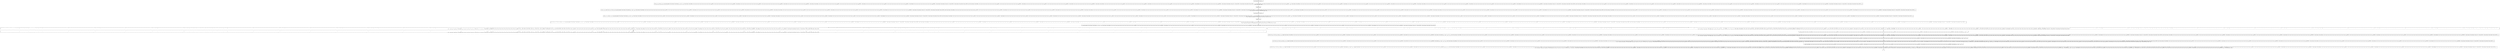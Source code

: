 digraph {
    graph [rankdir=TB
          ,bgcolor=transparent];
    node [shape=box
         ,fillcolor=white
         ,style=filled];
    0 [label=<O <BR/> neq(C Succ [v<SUB>251</SUB>], C Succ [v<SUB>251</SUB>])>];
    1 [label=<C <BR/> neq(v<SUB>266</SUB>, v<SUB>266</SUB>), neq(v<SUB>266</SUB>, v<SUB>266</SUB>), non_ground_member(C Term [Clause C Term [Parent v<SUB>86</SUB> : [v<SUB>86</SUB>]] : v<SUB>128</SUB>], C Term [Clause C Term [Father C Var [C Succ [C Succ [C Succ [C Succ [C Succ [C Succ [C Succ [v<SUB>266</SUB>]]]]]]]] : [C Var [C Succ [C Succ [C Succ [C Succ [C Succ [C Succ [C Succ [v<SUB>266</SUB>]]]]]]]]]] : C Term [Parent C Var [C Succ [C Succ [C Succ [C Succ [C Succ [C Succ [C Succ [v<SUB>266</SUB>]]]]]]]] : [C Var [C Succ [C Succ [C Succ [C Succ [C Succ [C Succ [C Succ [v<SUB>266</SUB>]]]]]]]]]] : [C Term [Male [C Var [C Succ [C Succ [C Succ [C Succ [C Succ [C Succ [C Succ [v<SUB>266</SUB>]]]]]]]]]]]] : C Term [Clause C Term [Mother C Var [C Succ [C Succ [C Succ [C Succ [C Succ [C Succ [C Succ [v<SUB>266</SUB>]]]]]]]] : [C Var [C Succ [C Succ [C Succ [C Succ [C Succ [C Succ [C Succ [v<SUB>266</SUB>]]]]]]]]]] : C Term [Parent C Var [C Succ [C Succ [C Succ [C Succ [C Succ [C Succ [C Succ [v<SUB>266</SUB>]]]]]]]] : [C Var [C Succ [C Succ [C Succ [C Succ [C Succ [C Succ [C Succ [v<SUB>266</SUB>]]]]]]]]]] : [C Term [Female [C Var [C Succ [C Succ [C Succ [C Succ [C Succ [C Succ [C Succ [v<SUB>266</SUB>]]]]]]]]]]]] : C Term [Clause [C Term [Parent C Term [A []] : [C Term [B []]]]]] : [C Term [Clause [C Term [Male [C Term [A []]]]]]]), solve(C Term [Clause C Term [Father C Var [C Succ [C Succ [C Succ [C Succ [C Succ [C Succ [C Succ [v<SUB>266</SUB>]]]]]]]] : [C Var [C Succ [C Succ [C Succ [C Succ [C Succ [C Succ [C Succ [v<SUB>266</SUB>]]]]]]]]]] : C Term [Parent C Var [C Succ [C Succ [C Succ [C Succ [C Succ [C Succ [C Succ [v<SUB>266</SUB>]]]]]]]] : [C Var [C Succ [C Succ [C Succ [C Succ [C Succ [C Succ [C Succ [v<SUB>266</SUB>]]]]]]]]]] : [C Term [Male [C Var [C Succ [C Succ [C Succ [C Succ [C Succ [C Succ [C Succ [v<SUB>266</SUB>]]]]]]]]]]]] : C Term [Clause C Term [Mother C Var [C Succ [C Succ [C Succ [C Succ [C Succ [C Succ [C Succ [v<SUB>266</SUB>]]]]]]]] : [C Var [C Succ [C Succ [C Succ [C Succ [C Succ [C Succ [C Succ [v<SUB>266</SUB>]]]]]]]]]] : C Term [Parent C Var [C Succ [C Succ [C Succ [C Succ [C Succ [C Succ [C Succ [v<SUB>266</SUB>]]]]]]]] : [C Var [C Succ [C Succ [C Succ [C Succ [C Succ [C Succ [C Succ [v<SUB>266</SUB>]]]]]]]]]] : [C Term [Female [C Var [C Succ [C Succ [C Succ [C Succ [C Succ [C Succ [C Succ [v<SUB>266</SUB>]]]]]]]]]]]] : C Term [Clause [C Term [Parent C Term [A []] : [C Term [B []]]]]] : [C Term [Clause [C Term [Male [C Term [A []]]]]]], v<SUB>128</SUB>), non_ground_member(C Term [Clause C Term [Male [C Succ [C Succ [C Succ [C Succ [C Succ [C Succ [C Succ [v<SUB>266</SUB>]]]]]]]]] : v<SUB>133</SUB>], C Term [Clause C Term [Father C Var [C Succ [C Succ [C Succ [C Succ [C Succ [C Succ [C Succ [v<SUB>266</SUB>]]]]]]]] : [C Var [C Succ [C Succ [C Succ [C Succ [C Succ [C Succ [C Succ [v<SUB>266</SUB>]]]]]]]]]] : C Term [Parent C Var [C Succ [C Succ [C Succ [C Succ [C Succ [C Succ [C Succ [v<SUB>266</SUB>]]]]]]]] : [C Var [C Succ [C Succ [C Succ [C Succ [C Succ [C Succ [C Succ [v<SUB>266</SUB>]]]]]]]]]] : [C Term [Male [C Var [C Succ [C Succ [C Succ [C Succ [C Succ [C Succ [C Succ [v<SUB>266</SUB>]]]]]]]]]]]] : C Term [Clause C Term [Mother C Var [C Succ [C Succ [C Succ [C Succ [C Succ [C Succ [C Succ [v<SUB>266</SUB>]]]]]]]] : [C Var [C Succ [C Succ [C Succ [C Succ [C Succ [C Succ [C Succ [v<SUB>266</SUB>]]]]]]]]]] : C Term [Parent C Var [C Succ [C Succ [C Succ [C Succ [C Succ [C Succ [C Succ [v<SUB>266</SUB>]]]]]]]] : [C Var [C Succ [C Succ [C Succ [C Succ [C Succ [C Succ [C Succ [v<SUB>266</SUB>]]]]]]]]]] : [C Term [Female [C Var [C Succ [C Succ [C Succ [C Succ [C Succ [C Succ [C Succ [v<SUB>266</SUB>]]]]]]]]]]]] : C Term [Clause [C Term [Parent C Term [A []] : [C Term [B []]]]]] : [C Term [Clause [C Term [Male [C Term [A []]]]]]]), solve(C Term [Clause C Term [Father C Var [C Succ [C Succ [C Succ [C Succ [C Succ [C Succ [C Succ [v<SUB>266</SUB>]]]]]]]] : [C Var [C Succ [C Succ [C Succ [C Succ [C Succ [C Succ [C Succ [v<SUB>266</SUB>]]]]]]]]]] : C Term [Parent C Var [C Succ [C Succ [C Succ [C Succ [C Succ [C Succ [C Succ [v<SUB>266</SUB>]]]]]]]] : [C Var [C Succ [C Succ [C Succ [C Succ [C Succ [C Succ [C Succ [v<SUB>266</SUB>]]]]]]]]]] : [C Term [Male [C Var [C Succ [C Succ [C Succ [C Succ [C Succ [C Succ [C Succ [v<SUB>266</SUB>]]]]]]]]]]]] : C Term [Clause C Term [Mother C Var [C Succ [C Succ [C Succ [C Succ [C Succ [C Succ [C Succ [v<SUB>266</SUB>]]]]]]]] : [C Var [C Succ [C Succ [C Succ [C Succ [C Succ [C Succ [C Succ [v<SUB>266</SUB>]]]]]]]]]] : C Term [Parent C Var [C Succ [C Succ [C Succ [C Succ [C Succ [C Succ [C Succ [v<SUB>266</SUB>]]]]]]]] : [C Var [C Succ [C Succ [C Succ [C Succ [C Succ [C Succ [C Succ [v<SUB>266</SUB>]]]]]]]]]] : [C Term [Female [C Var [C Succ [C Succ [C Succ [C Succ [C Succ [C Succ [C Succ [v<SUB>266</SUB>]]]]]]]]]]]] : C Term [Clause [C Term [Parent C Term [A []] : [C Term [B []]]]]] : [C Term [Clause [C Term [Male [C Term [A []]]]]]], v<SUB>133</SUB>) <BR/>  [ v<SUB>251</SUB> &rarr; v<SUB>265</SUB>, v<SUB>265</SUB> &rarr; v<SUB>266</SUB> ] >];
    2 [label=<O <BR/> neq(v<SUB>266</SUB>, v<SUB>266</SUB>)>];
    3 [label=<C <BR/> neq(v<SUB>270</SUB>, v<SUB>270</SUB>), neq(C Succ [v<SUB>270</SUB>], C Succ [v<SUB>270</SUB>]), non_ground_member(C Term [Clause C Term [Parent v<SUB>86</SUB> : [v<SUB>86</SUB>]] : v<SUB>128</SUB>], C Term [Clause C Term [Father C Var [C Succ [C Succ [C Succ [C Succ [C Succ [C Succ [C Succ [C Succ [v<SUB>270</SUB>]]]]]]]]] : [C Var [C Succ [C Succ [C Succ [C Succ [C Succ [C Succ [C Succ [C Succ [v<SUB>270</SUB>]]]]]]]]]]] : C Term [Parent C Var [C Succ [C Succ [C Succ [C Succ [C Succ [C Succ [C Succ [C Succ [v<SUB>270</SUB>]]]]]]]]] : [C Var [C Succ [C Succ [C Succ [C Succ [C Succ [C Succ [C Succ [C Succ [v<SUB>270</SUB>]]]]]]]]]]] : [C Term [Male [C Var [C Succ [C Succ [C Succ [C Succ [C Succ [C Succ [C Succ [C Succ [v<SUB>270</SUB>]]]]]]]]]]]]] : C Term [Clause C Term [Mother C Var [C Succ [C Succ [C Succ [C Succ [C Succ [C Succ [C Succ [C Succ [v<SUB>270</SUB>]]]]]]]]] : [C Var [C Succ [C Succ [C Succ [C Succ [C Succ [C Succ [C Succ [C Succ [v<SUB>270</SUB>]]]]]]]]]]] : C Term [Parent C Var [C Succ [C Succ [C Succ [C Succ [C Succ [C Succ [C Succ [C Succ [v<SUB>270</SUB>]]]]]]]]] : [C Var [C Succ [C Succ [C Succ [C Succ [C Succ [C Succ [C Succ [C Succ [v<SUB>270</SUB>]]]]]]]]]]] : [C Term [Female [C Var [C Succ [C Succ [C Succ [C Succ [C Succ [C Succ [C Succ [C Succ [v<SUB>270</SUB>]]]]]]]]]]]]] : C Term [Clause [C Term [Parent C Term [A []] : [C Term [B []]]]]] : [C Term [Clause [C Term [Male [C Term [A []]]]]]]), solve(C Term [Clause C Term [Father C Var [C Succ [C Succ [C Succ [C Succ [C Succ [C Succ [C Succ [C Succ [v<SUB>270</SUB>]]]]]]]]] : [C Var [C Succ [C Succ [C Succ [C Succ [C Succ [C Succ [C Succ [C Succ [v<SUB>270</SUB>]]]]]]]]]]] : C Term [Parent C Var [C Succ [C Succ [C Succ [C Succ [C Succ [C Succ [C Succ [C Succ [v<SUB>270</SUB>]]]]]]]]] : [C Var [C Succ [C Succ [C Succ [C Succ [C Succ [C Succ [C Succ [C Succ [v<SUB>270</SUB>]]]]]]]]]]] : [C Term [Male [C Var [C Succ [C Succ [C Succ [C Succ [C Succ [C Succ [C Succ [C Succ [v<SUB>270</SUB>]]]]]]]]]]]]] : C Term [Clause C Term [Mother C Var [C Succ [C Succ [C Succ [C Succ [C Succ [C Succ [C Succ [C Succ [v<SUB>270</SUB>]]]]]]]]] : [C Var [C Succ [C Succ [C Succ [C Succ [C Succ [C Succ [C Succ [C Succ [v<SUB>270</SUB>]]]]]]]]]]] : C Term [Parent C Var [C Succ [C Succ [C Succ [C Succ [C Succ [C Succ [C Succ [C Succ [v<SUB>270</SUB>]]]]]]]]] : [C Var [C Succ [C Succ [C Succ [C Succ [C Succ [C Succ [C Succ [C Succ [v<SUB>270</SUB>]]]]]]]]]]] : [C Term [Female [C Var [C Succ [C Succ [C Succ [C Succ [C Succ [C Succ [C Succ [C Succ [v<SUB>270</SUB>]]]]]]]]]]]]] : C Term [Clause [C Term [Parent C Term [A []] : [C Term [B []]]]]] : [C Term [Clause [C Term [Male [C Term [A []]]]]]], v<SUB>128</SUB>), non_ground_member(C Term [Clause C Term [Male [C Succ [C Succ [C Succ [C Succ [C Succ [C Succ [C Succ [C Succ [v<SUB>270</SUB>]]]]]]]]]] : v<SUB>133</SUB>], C Term [Clause C Term [Father C Var [C Succ [C Succ [C Succ [C Succ [C Succ [C Succ [C Succ [C Succ [v<SUB>270</SUB>]]]]]]]]] : [C Var [C Succ [C Succ [C Succ [C Succ [C Succ [C Succ [C Succ [C Succ [v<SUB>270</SUB>]]]]]]]]]]] : C Term [Parent C Var [C Succ [C Succ [C Succ [C Succ [C Succ [C Succ [C Succ [C Succ [v<SUB>270</SUB>]]]]]]]]] : [C Var [C Succ [C Succ [C Succ [C Succ [C Succ [C Succ [C Succ [C Succ [v<SUB>270</SUB>]]]]]]]]]]] : [C Term [Male [C Var [C Succ [C Succ [C Succ [C Succ [C Succ [C Succ [C Succ [C Succ [v<SUB>270</SUB>]]]]]]]]]]]]] : C Term [Clause C Term [Mother C Var [C Succ [C Succ [C Succ [C Succ [C Succ [C Succ [C Succ [C Succ [v<SUB>270</SUB>]]]]]]]]] : [C Var [C Succ [C Succ [C Succ [C Succ [C Succ [C Succ [C Succ [C Succ [v<SUB>270</SUB>]]]]]]]]]]] : C Term [Parent C Var [C Succ [C Succ [C Succ [C Succ [C Succ [C Succ [C Succ [C Succ [v<SUB>270</SUB>]]]]]]]]] : [C Var [C Succ [C Succ [C Succ [C Succ [C Succ [C Succ [C Succ [C Succ [v<SUB>270</SUB>]]]]]]]]]]] : [C Term [Female [C Var [C Succ [C Succ [C Succ [C Succ [C Succ [C Succ [C Succ [C Succ [v<SUB>270</SUB>]]]]]]]]]]]]] : C Term [Clause [C Term [Parent C Term [A []] : [C Term [B []]]]]] : [C Term [Clause [C Term [Male [C Term [A []]]]]]]), solve(C Term [Clause C Term [Father C Var [C Succ [C Succ [C Succ [C Succ [C Succ [C Succ [C Succ [C Succ [v<SUB>270</SUB>]]]]]]]]] : [C Var [C Succ [C Succ [C Succ [C Succ [C Succ [C Succ [C Succ [C Succ [v<SUB>270</SUB>]]]]]]]]]]] : C Term [Parent C Var [C Succ [C Succ [C Succ [C Succ [C Succ [C Succ [C Succ [C Succ [v<SUB>270</SUB>]]]]]]]]] : [C Var [C Succ [C Succ [C Succ [C Succ [C Succ [C Succ [C Succ [C Succ [v<SUB>270</SUB>]]]]]]]]]]] : [C Term [Male [C Var [C Succ [C Succ [C Succ [C Succ [C Succ [C Succ [C Succ [C Succ [v<SUB>270</SUB>]]]]]]]]]]]]] : C Term [Clause C Term [Mother C Var [C Succ [C Succ [C Succ [C Succ [C Succ [C Succ [C Succ [C Succ [v<SUB>270</SUB>]]]]]]]]] : [C Var [C Succ [C Succ [C Succ [C Succ [C Succ [C Succ [C Succ [C Succ [v<SUB>270</SUB>]]]]]]]]]]] : C Term [Parent C Var [C Succ [C Succ [C Succ [C Succ [C Succ [C Succ [C Succ [C Succ [v<SUB>270</SUB>]]]]]]]]] : [C Var [C Succ [C Succ [C Succ [C Succ [C Succ [C Succ [C Succ [C Succ [v<SUB>270</SUB>]]]]]]]]]]] : [C Term [Female [C Var [C Succ [C Succ [C Succ [C Succ [C Succ [C Succ [C Succ [C Succ [v<SUB>270</SUB>]]]]]]]]]]]]] : C Term [Clause [C Term [Parent C Term [A []] : [C Term [B []]]]]] : [C Term [Clause [C Term [Male [C Term [A []]]]]]], v<SUB>133</SUB>) <BR/>  [ v<SUB>251</SUB> &rarr; v<SUB>265</SUB>, v<SUB>265</SUB> &rarr; v<SUB>266</SUB>, v<SUB>266</SUB> &rarr; C Succ [v<SUB>269</SUB>], v<SUB>269</SUB> &rarr; v<SUB>270</SUB> ] >];
    4 [label=<O <BR/> neq(C Succ [v<SUB>270</SUB>], C Succ [v<SUB>270</SUB>])>];
    5 [label=<C <BR/> neq(v<SUB>274</SUB>, v<SUB>274</SUB>), neq(v<SUB>274</SUB>, v<SUB>274</SUB>), non_ground_member(C Term [Clause C Term [Parent v<SUB>86</SUB> : [v<SUB>86</SUB>]] : v<SUB>128</SUB>], C Term [Clause C Term [Father C Var [C Succ [C Succ [C Succ [C Succ [C Succ [C Succ [C Succ [C Succ [v<SUB>274</SUB>]]]]]]]]] : [C Var [C Succ [C Succ [C Succ [C Succ [C Succ [C Succ [C Succ [C Succ [v<SUB>274</SUB>]]]]]]]]]]] : C Term [Parent C Var [C Succ [C Succ [C Succ [C Succ [C Succ [C Succ [C Succ [C Succ [v<SUB>274</SUB>]]]]]]]]] : [C Var [C Succ [C Succ [C Succ [C Succ [C Succ [C Succ [C Succ [C Succ [v<SUB>274</SUB>]]]]]]]]]]] : [C Term [Male [C Var [C Succ [C Succ [C Succ [C Succ [C Succ [C Succ [C Succ [C Succ [v<SUB>274</SUB>]]]]]]]]]]]]] : C Term [Clause C Term [Mother C Var [C Succ [C Succ [C Succ [C Succ [C Succ [C Succ [C Succ [C Succ [v<SUB>274</SUB>]]]]]]]]] : [C Var [C Succ [C Succ [C Succ [C Succ [C Succ [C Succ [C Succ [C Succ [v<SUB>274</SUB>]]]]]]]]]]] : C Term [Parent C Var [C Succ [C Succ [C Succ [C Succ [C Succ [C Succ [C Succ [C Succ [v<SUB>274</SUB>]]]]]]]]] : [C Var [C Succ [C Succ [C Succ [C Succ [C Succ [C Succ [C Succ [C Succ [v<SUB>274</SUB>]]]]]]]]]]] : [C Term [Female [C Var [C Succ [C Succ [C Succ [C Succ [C Succ [C Succ [C Succ [C Succ [v<SUB>274</SUB>]]]]]]]]]]]]] : C Term [Clause [C Term [Parent C Term [A []] : [C Term [B []]]]]] : [C Term [Clause [C Term [Male [C Term [A []]]]]]]), solve(C Term [Clause C Term [Father C Var [C Succ [C Succ [C Succ [C Succ [C Succ [C Succ [C Succ [C Succ [v<SUB>274</SUB>]]]]]]]]] : [C Var [C Succ [C Succ [C Succ [C Succ [C Succ [C Succ [C Succ [C Succ [v<SUB>274</SUB>]]]]]]]]]]] : C Term [Parent C Var [C Succ [C Succ [C Succ [C Succ [C Succ [C Succ [C Succ [C Succ [v<SUB>274</SUB>]]]]]]]]] : [C Var [C Succ [C Succ [C Succ [C Succ [C Succ [C Succ [C Succ [C Succ [v<SUB>274</SUB>]]]]]]]]]]] : [C Term [Male [C Var [C Succ [C Succ [C Succ [C Succ [C Succ [C Succ [C Succ [C Succ [v<SUB>274</SUB>]]]]]]]]]]]]] : C Term [Clause C Term [Mother C Var [C Succ [C Succ [C Succ [C Succ [C Succ [C Succ [C Succ [C Succ [v<SUB>274</SUB>]]]]]]]]] : [C Var [C Succ [C Succ [C Succ [C Succ [C Succ [C Succ [C Succ [C Succ [v<SUB>274</SUB>]]]]]]]]]]] : C Term [Parent C Var [C Succ [C Succ [C Succ [C Succ [C Succ [C Succ [C Succ [C Succ [v<SUB>274</SUB>]]]]]]]]] : [C Var [C Succ [C Succ [C Succ [C Succ [C Succ [C Succ [C Succ [C Succ [v<SUB>274</SUB>]]]]]]]]]]] : [C Term [Female [C Var [C Succ [C Succ [C Succ [C Succ [C Succ [C Succ [C Succ [C Succ [v<SUB>274</SUB>]]]]]]]]]]]]] : C Term [Clause [C Term [Parent C Term [A []] : [C Term [B []]]]]] : [C Term [Clause [C Term [Male [C Term [A []]]]]]], v<SUB>128</SUB>), non_ground_member(C Term [Clause C Term [Male [C Succ [C Succ [C Succ [C Succ [C Succ [C Succ [C Succ [C Succ [v<SUB>274</SUB>]]]]]]]]]] : v<SUB>133</SUB>], C Term [Clause C Term [Father C Var [C Succ [C Succ [C Succ [C Succ [C Succ [C Succ [C Succ [C Succ [v<SUB>274</SUB>]]]]]]]]] : [C Var [C Succ [C Succ [C Succ [C Succ [C Succ [C Succ [C Succ [C Succ [v<SUB>274</SUB>]]]]]]]]]]] : C Term [Parent C Var [C Succ [C Succ [C Succ [C Succ [C Succ [C Succ [C Succ [C Succ [v<SUB>274</SUB>]]]]]]]]] : [C Var [C Succ [C Succ [C Succ [C Succ [C Succ [C Succ [C Succ [C Succ [v<SUB>274</SUB>]]]]]]]]]]] : [C Term [Male [C Var [C Succ [C Succ [C Succ [C Succ [C Succ [C Succ [C Succ [C Succ [v<SUB>274</SUB>]]]]]]]]]]]]] : C Term [Clause C Term [Mother C Var [C Succ [C Succ [C Succ [C Succ [C Succ [C Succ [C Succ [C Succ [v<SUB>274</SUB>]]]]]]]]] : [C Var [C Succ [C Succ [C Succ [C Succ [C Succ [C Succ [C Succ [C Succ [v<SUB>274</SUB>]]]]]]]]]]] : C Term [Parent C Var [C Succ [C Succ [C Succ [C Succ [C Succ [C Succ [C Succ [C Succ [v<SUB>274</SUB>]]]]]]]]] : [C Var [C Succ [C Succ [C Succ [C Succ [C Succ [C Succ [C Succ [C Succ [v<SUB>274</SUB>]]]]]]]]]]] : [C Term [Female [C Var [C Succ [C Succ [C Succ [C Succ [C Succ [C Succ [C Succ [C Succ [v<SUB>274</SUB>]]]]]]]]]]]]] : C Term [Clause [C Term [Parent C Term [A []] : [C Term [B []]]]]] : [C Term [Clause [C Term [Male [C Term [A []]]]]]]), solve(C Term [Clause C Term [Father C Var [C Succ [C Succ [C Succ [C Succ [C Succ [C Succ [C Succ [C Succ [v<SUB>274</SUB>]]]]]]]]] : [C Var [C Succ [C Succ [C Succ [C Succ [C Succ [C Succ [C Succ [C Succ [v<SUB>274</SUB>]]]]]]]]]]] : C Term [Parent C Var [C Succ [C Succ [C Succ [C Succ [C Succ [C Succ [C Succ [C Succ [v<SUB>274</SUB>]]]]]]]]] : [C Var [C Succ [C Succ [C Succ [C Succ [C Succ [C Succ [C Succ [C Succ [v<SUB>274</SUB>]]]]]]]]]]] : [C Term [Male [C Var [C Succ [C Succ [C Succ [C Succ [C Succ [C Succ [C Succ [C Succ [v<SUB>274</SUB>]]]]]]]]]]]]] : C Term [Clause C Term [Mother C Var [C Succ [C Succ [C Succ [C Succ [C Succ [C Succ [C Succ [C Succ [v<SUB>274</SUB>]]]]]]]]] : [C Var [C Succ [C Succ [C Succ [C Succ [C Succ [C Succ [C Succ [C Succ [v<SUB>274</SUB>]]]]]]]]]]] : C Term [Parent C Var [C Succ [C Succ [C Succ [C Succ [C Succ [C Succ [C Succ [C Succ [v<SUB>274</SUB>]]]]]]]]] : [C Var [C Succ [C Succ [C Succ [C Succ [C Succ [C Succ [C Succ [C Succ [v<SUB>274</SUB>]]]]]]]]]]] : [C Term [Female [C Var [C Succ [C Succ [C Succ [C Succ [C Succ [C Succ [C Succ [C Succ [v<SUB>274</SUB>]]]]]]]]]]]]] : C Term [Clause [C Term [Parent C Term [A []] : [C Term [B []]]]]] : [C Term [Clause [C Term [Male [C Term [A []]]]]]], v<SUB>133</SUB>) <BR/>  [ v<SUB>251</SUB> &rarr; v<SUB>265</SUB>, v<SUB>265</SUB> &rarr; v<SUB>266</SUB>, v<SUB>266</SUB> &rarr; C Succ [v<SUB>269</SUB>], v<SUB>269</SUB> &rarr; v<SUB>270</SUB>, v<SUB>270</SUB> &rarr; v<SUB>273</SUB>, v<SUB>273</SUB> &rarr; v<SUB>274</SUB> ] >];
    6 [label=<O <BR/> neq(v<SUB>274</SUB>, v<SUB>274</SUB>)>];
    7 [label=<C <BR/> neq(C Succ [v<SUB>278</SUB>], C Succ [v<SUB>278</SUB>]), neq(v<SUB>278</SUB>, v<SUB>278</SUB>), non_ground_member(C Term [Clause C Term [Parent v<SUB>86</SUB> : [v<SUB>86</SUB>]] : v<SUB>128</SUB>], C Term [Clause C Term [Father C Var [C Succ [C Succ [C Succ [C Succ [C Succ [C Succ [C Succ [C Succ [C Succ [v<SUB>278</SUB>]]]]]]]]]] : [C Var [C Succ [C Succ [C Succ [C Succ [C Succ [C Succ [C Succ [C Succ [C Succ [v<SUB>278</SUB>]]]]]]]]]]]] : C Term [Parent C Var [C Succ [C Succ [C Succ [C Succ [C Succ [C Succ [C Succ [C Succ [C Succ [v<SUB>278</SUB>]]]]]]]]]] : [C Var [C Succ [C Succ [C Succ [C Succ [C Succ [C Succ [C Succ [C Succ [C Succ [v<SUB>278</SUB>]]]]]]]]]]]] : [C Term [Male [C Var [C Succ [C Succ [C Succ [C Succ [C Succ [C Succ [C Succ [C Succ [C Succ [v<SUB>278</SUB>]]]]]]]]]]]]]] : C Term [Clause C Term [Mother C Var [C Succ [C Succ [C Succ [C Succ [C Succ [C Succ [C Succ [C Succ [C Succ [v<SUB>278</SUB>]]]]]]]]]] : [C Var [C Succ [C Succ [C Succ [C Succ [C Succ [C Succ [C Succ [C Succ [C Succ [v<SUB>278</SUB>]]]]]]]]]]]] : C Term [Parent C Var [C Succ [C Succ [C Succ [C Succ [C Succ [C Succ [C Succ [C Succ [C Succ [v<SUB>278</SUB>]]]]]]]]]] : [C Var [C Succ [C Succ [C Succ [C Succ [C Succ [C Succ [C Succ [C Succ [C Succ [v<SUB>278</SUB>]]]]]]]]]]]] : [C Term [Female [C Var [C Succ [C Succ [C Succ [C Succ [C Succ [C Succ [C Succ [C Succ [C Succ [v<SUB>278</SUB>]]]]]]]]]]]]]] : C Term [Clause [C Term [Parent C Term [A []] : [C Term [B []]]]]] : [C Term [Clause [C Term [Male [C Term [A []]]]]]]), solve(C Term [Clause C Term [Father C Var [C Succ [C Succ [C Succ [C Succ [C Succ [C Succ [C Succ [C Succ [C Succ [v<SUB>278</SUB>]]]]]]]]]] : [C Var [C Succ [C Succ [C Succ [C Succ [C Succ [C Succ [C Succ [C Succ [C Succ [v<SUB>278</SUB>]]]]]]]]]]]] : C Term [Parent C Var [C Succ [C Succ [C Succ [C Succ [C Succ [C Succ [C Succ [C Succ [C Succ [v<SUB>278</SUB>]]]]]]]]]] : [C Var [C Succ [C Succ [C Succ [C Succ [C Succ [C Succ [C Succ [C Succ [C Succ [v<SUB>278</SUB>]]]]]]]]]]]] : [C Term [Male [C Var [C Succ [C Succ [C Succ [C Succ [C Succ [C Succ [C Succ [C Succ [C Succ [v<SUB>278</SUB>]]]]]]]]]]]]]] : C Term [Clause C Term [Mother C Var [C Succ [C Succ [C Succ [C Succ [C Succ [C Succ [C Succ [C Succ [C Succ [v<SUB>278</SUB>]]]]]]]]]] : [C Var [C Succ [C Succ [C Succ [C Succ [C Succ [C Succ [C Succ [C Succ [C Succ [v<SUB>278</SUB>]]]]]]]]]]]] : C Term [Parent C Var [C Succ [C Succ [C Succ [C Succ [C Succ [C Succ [C Succ [C Succ [C Succ [v<SUB>278</SUB>]]]]]]]]]] : [C Var [C Succ [C Succ [C Succ [C Succ [C Succ [C Succ [C Succ [C Succ [C Succ [v<SUB>278</SUB>]]]]]]]]]]]] : [C Term [Female [C Var [C Succ [C Succ [C Succ [C Succ [C Succ [C Succ [C Succ [C Succ [C Succ [v<SUB>278</SUB>]]]]]]]]]]]]]] : C Term [Clause [C Term [Parent C Term [A []] : [C Term [B []]]]]] : [C Term [Clause [C Term [Male [C Term [A []]]]]]], v<SUB>128</SUB>), non_ground_member(C Term [Clause C Term [Male [C Succ [C Succ [C Succ [C Succ [C Succ [C Succ [C Succ [C Succ [C Succ [v<SUB>278</SUB>]]]]]]]]]]] : v<SUB>133</SUB>], C Term [Clause C Term [Father C Var [C Succ [C Succ [C Succ [C Succ [C Succ [C Succ [C Succ [C Succ [C Succ [v<SUB>278</SUB>]]]]]]]]]] : [C Var [C Succ [C Succ [C Succ [C Succ [C Succ [C Succ [C Succ [C Succ [C Succ [v<SUB>278</SUB>]]]]]]]]]]]] : C Term [Parent C Var [C Succ [C Succ [C Succ [C Succ [C Succ [C Succ [C Succ [C Succ [C Succ [v<SUB>278</SUB>]]]]]]]]]] : [C Var [C Succ [C Succ [C Succ [C Succ [C Succ [C Succ [C Succ [C Succ [C Succ [v<SUB>278</SUB>]]]]]]]]]]]] : [C Term [Male [C Var [C Succ [C Succ [C Succ [C Succ [C Succ [C Succ [C Succ [C Succ [C Succ [v<SUB>278</SUB>]]]]]]]]]]]]]] : C Term [Clause C Term [Mother C Var [C Succ [C Succ [C Succ [C Succ [C Succ [C Succ [C Succ [C Succ [C Succ [v<SUB>278</SUB>]]]]]]]]]] : [C Var [C Succ [C Succ [C Succ [C Succ [C Succ [C Succ [C Succ [C Succ [C Succ [v<SUB>278</SUB>]]]]]]]]]]]] : C Term [Parent C Var [C Succ [C Succ [C Succ [C Succ [C Succ [C Succ [C Succ [C Succ [C Succ [v<SUB>278</SUB>]]]]]]]]]] : [C Var [C Succ [C Succ [C Succ [C Succ [C Succ [C Succ [C Succ [C Succ [C Succ [v<SUB>278</SUB>]]]]]]]]]]]] : [C Term [Female [C Var [C Succ [C Succ [C Succ [C Succ [C Succ [C Succ [C Succ [C Succ [C Succ [v<SUB>278</SUB>]]]]]]]]]]]]]] : C Term [Clause [C Term [Parent C Term [A []] : [C Term [B []]]]]] : [C Term [Clause [C Term [Male [C Term [A []]]]]]]), solve(C Term [Clause C Term [Father C Var [C Succ [C Succ [C Succ [C Succ [C Succ [C Succ [C Succ [C Succ [C Succ [v<SUB>278</SUB>]]]]]]]]]] : [C Var [C Succ [C Succ [C Succ [C Succ [C Succ [C Succ [C Succ [C Succ [C Succ [v<SUB>278</SUB>]]]]]]]]]]]] : C Term [Parent C Var [C Succ [C Succ [C Succ [C Succ [C Succ [C Succ [C Succ [C Succ [C Succ [v<SUB>278</SUB>]]]]]]]]]] : [C Var [C Succ [C Succ [C Succ [C Succ [C Succ [C Succ [C Succ [C Succ [C Succ [v<SUB>278</SUB>]]]]]]]]]]]] : [C Term [Male [C Var [C Succ [C Succ [C Succ [C Succ [C Succ [C Succ [C Succ [C Succ [C Succ [v<SUB>278</SUB>]]]]]]]]]]]]]] : C Term [Clause C Term [Mother C Var [C Succ [C Succ [C Succ [C Succ [C Succ [C Succ [C Succ [C Succ [C Succ [v<SUB>278</SUB>]]]]]]]]]] : [C Var [C Succ [C Succ [C Succ [C Succ [C Succ [C Succ [C Succ [C Succ [C Succ [v<SUB>278</SUB>]]]]]]]]]]]] : C Term [Parent C Var [C Succ [C Succ [C Succ [C Succ [C Succ [C Succ [C Succ [C Succ [C Succ [v<SUB>278</SUB>]]]]]]]]]] : [C Var [C Succ [C Succ [C Succ [C Succ [C Succ [C Succ [C Succ [C Succ [C Succ [v<SUB>278</SUB>]]]]]]]]]]]] : [C Term [Female [C Var [C Succ [C Succ [C Succ [C Succ [C Succ [C Succ [C Succ [C Succ [C Succ [v<SUB>278</SUB>]]]]]]]]]]]]]] : C Term [Clause [C Term [Parent C Term [A []] : [C Term [B []]]]]] : [C Term [Clause [C Term [Male [C Term [A []]]]]]], v<SUB>133</SUB>) <BR/>  [ v<SUB>251</SUB> &rarr; v<SUB>265</SUB>, v<SUB>265</SUB> &rarr; v<SUB>266</SUB>, v<SUB>266</SUB> &rarr; C Succ [v<SUB>269</SUB>], v<SUB>269</SUB> &rarr; v<SUB>270</SUB>, v<SUB>270</SUB> &rarr; v<SUB>273</SUB>, v<SUB>273</SUB> &rarr; v<SUB>274</SUB>, v<SUB>274</SUB> &rarr; C Succ [v<SUB>277</SUB>], v<SUB>277</SUB> &rarr; v<SUB>278</SUB> ] >];
    8 [label=<O <BR/> non_ground_member(C Term [Clause C Term [Parent v<SUB>86</SUB> : [v<SUB>86</SUB>]] : v<SUB>128</SUB>], C Term [Clause C Term [Father C Var [C Succ [C Succ [C Succ [C Succ [C Succ [C Succ [C Succ [C Succ [C Succ [v<SUB>278</SUB>]]]]]]]]]] : [C Var [C Succ [C Succ [C Succ [C Succ [C Succ [C Succ [C Succ [C Succ [C Succ [v<SUB>278</SUB>]]]]]]]]]]]] : C Term [Parent C Var [C Succ [C Succ [C Succ [C Succ [C Succ [C Succ [C Succ [C Succ [C Succ [v<SUB>278</SUB>]]]]]]]]]] : [C Var [C Succ [C Succ [C Succ [C Succ [C Succ [C Succ [C Succ [C Succ [C Succ [v<SUB>278</SUB>]]]]]]]]]]]] : [C Term [Male [C Var [C Succ [C Succ [C Succ [C Succ [C Succ [C Succ [C Succ [C Succ [C Succ [v<SUB>278</SUB>]]]]]]]]]]]]]] : C Term [Clause C Term [Mother C Var [C Succ [C Succ [C Succ [C Succ [C Succ [C Succ [C Succ [C Succ [C Succ [v<SUB>278</SUB>]]]]]]]]]] : [C Var [C Succ [C Succ [C Succ [C Succ [C Succ [C Succ [C Succ [C Succ [C Succ [v<SUB>278</SUB>]]]]]]]]]]]] : C Term [Parent C Var [C Succ [C Succ [C Succ [C Succ [C Succ [C Succ [C Succ [C Succ [C Succ [v<SUB>278</SUB>]]]]]]]]]] : [C Var [C Succ [C Succ [C Succ [C Succ [C Succ [C Succ [C Succ [C Succ [C Succ [v<SUB>278</SUB>]]]]]]]]]]]] : [C Term [Female [C Var [C Succ [C Succ [C Succ [C Succ [C Succ [C Succ [C Succ [C Succ [C Succ [v<SUB>278</SUB>]]]]]]]]]]]]]] : C Term [Clause [C Term [Parent C Term [A []] : [C Term [B []]]]]] : [C Term [Clause [C Term [Male [C Term [A []]]]]]])>];
    9 [label=<C <BR/> neq(C Succ [v<SUB>278</SUB>], C Succ [v<SUB>278</SUB>]), neq(v<SUB>278</SUB>, v<SUB>278</SUB>), non_ground_member(C Term [Clause C Term [Parent v<SUB>86</SUB> : [v<SUB>86</SUB>]] : v<SUB>128</SUB>], C Term [Clause C Term [Mother C Var [C Succ [C Succ [C Succ [C Succ [C Succ [C Succ [C Succ [C Succ [C Succ [v<SUB>278</SUB>]]]]]]]]]] : [C Var [C Succ [C Succ [C Succ [C Succ [C Succ [C Succ [C Succ [C Succ [C Succ [v<SUB>278</SUB>]]]]]]]]]]]] : C Term [Parent C Var [C Succ [C Succ [C Succ [C Succ [C Succ [C Succ [C Succ [C Succ [C Succ [v<SUB>278</SUB>]]]]]]]]]] : [C Var [C Succ [C Succ [C Succ [C Succ [C Succ [C Succ [C Succ [C Succ [C Succ [v<SUB>278</SUB>]]]]]]]]]]]] : [C Term [Female [C Var [C Succ [C Succ [C Succ [C Succ [C Succ [C Succ [C Succ [C Succ [C Succ [v<SUB>278</SUB>]]]]]]]]]]]]]] : C Term [Clause [C Term [Parent C Term [A []] : [C Term [B []]]]]] : [C Term [Clause [C Term [Male [C Term [A []]]]]]]), solve(C Term [Clause C Term [Father C Var [C Succ [C Succ [C Succ [C Succ [C Succ [C Succ [C Succ [C Succ [C Succ [v<SUB>278</SUB>]]]]]]]]]] : [C Var [C Succ [C Succ [C Succ [C Succ [C Succ [C Succ [C Succ [C Succ [C Succ [v<SUB>278</SUB>]]]]]]]]]]]] : C Term [Parent C Var [C Succ [C Succ [C Succ [C Succ [C Succ [C Succ [C Succ [C Succ [C Succ [v<SUB>278</SUB>]]]]]]]]]] : [C Var [C Succ [C Succ [C Succ [C Succ [C Succ [C Succ [C Succ [C Succ [C Succ [v<SUB>278</SUB>]]]]]]]]]]]] : [C Term [Male [C Var [C Succ [C Succ [C Succ [C Succ [C Succ [C Succ [C Succ [C Succ [C Succ [v<SUB>278</SUB>]]]]]]]]]]]]]] : C Term [Clause C Term [Mother C Var [C Succ [C Succ [C Succ [C Succ [C Succ [C Succ [C Succ [C Succ [C Succ [v<SUB>278</SUB>]]]]]]]]]] : [C Var [C Succ [C Succ [C Succ [C Succ [C Succ [C Succ [C Succ [C Succ [C Succ [v<SUB>278</SUB>]]]]]]]]]]]] : C Term [Parent C Var [C Succ [C Succ [C Succ [C Succ [C Succ [C Succ [C Succ [C Succ [C Succ [v<SUB>278</SUB>]]]]]]]]]] : [C Var [C Succ [C Succ [C Succ [C Succ [C Succ [C Succ [C Succ [C Succ [C Succ [v<SUB>278</SUB>]]]]]]]]]]]] : [C Term [Female [C Var [C Succ [C Succ [C Succ [C Succ [C Succ [C Succ [C Succ [C Succ [C Succ [v<SUB>278</SUB>]]]]]]]]]]]]]] : C Term [Clause [C Term [Parent C Term [A []] : [C Term [B []]]]]] : [C Term [Clause [C Term [Male [C Term [A []]]]]]], v<SUB>128</SUB>), non_ground_member(C Term [Clause C Term [Male [C Succ [C Succ [C Succ [C Succ [C Succ [C Succ [C Succ [C Succ [C Succ [v<SUB>278</SUB>]]]]]]]]]]] : v<SUB>133</SUB>], C Term [Clause C Term [Father C Var [C Succ [C Succ [C Succ [C Succ [C Succ [C Succ [C Succ [C Succ [C Succ [v<SUB>278</SUB>]]]]]]]]]] : [C Var [C Succ [C Succ [C Succ [C Succ [C Succ [C Succ [C Succ [C Succ [C Succ [v<SUB>278</SUB>]]]]]]]]]]]] : C Term [Parent C Var [C Succ [C Succ [C Succ [C Succ [C Succ [C Succ [C Succ [C Succ [C Succ [v<SUB>278</SUB>]]]]]]]]]] : [C Var [C Succ [C Succ [C Succ [C Succ [C Succ [C Succ [C Succ [C Succ [C Succ [v<SUB>278</SUB>]]]]]]]]]]]] : [C Term [Male [C Var [C Succ [C Succ [C Succ [C Succ [C Succ [C Succ [C Succ [C Succ [C Succ [v<SUB>278</SUB>]]]]]]]]]]]]]] : C Term [Clause C Term [Mother C Var [C Succ [C Succ [C Succ [C Succ [C Succ [C Succ [C Succ [C Succ [C Succ [v<SUB>278</SUB>]]]]]]]]]] : [C Var [C Succ [C Succ [C Succ [C Succ [C Succ [C Succ [C Succ [C Succ [C Succ [v<SUB>278</SUB>]]]]]]]]]]]] : C Term [Parent C Var [C Succ [C Succ [C Succ [C Succ [C Succ [C Succ [C Succ [C Succ [C Succ [v<SUB>278</SUB>]]]]]]]]]] : [C Var [C Succ [C Succ [C Succ [C Succ [C Succ [C Succ [C Succ [C Succ [C Succ [v<SUB>278</SUB>]]]]]]]]]]]] : [C Term [Female [C Var [C Succ [C Succ [C Succ [C Succ [C Succ [C Succ [C Succ [C Succ [C Succ [v<SUB>278</SUB>]]]]]]]]]]]]]] : C Term [Clause [C Term [Parent C Term [A []] : [C Term [B []]]]]] : [C Term [Clause [C Term [Male [C Term [A []]]]]]]), solve(C Term [Clause C Term [Father C Var [C Succ [C Succ [C Succ [C Succ [C Succ [C Succ [C Succ [C Succ [C Succ [v<SUB>278</SUB>]]]]]]]]]] : [C Var [C Succ [C Succ [C Succ [C Succ [C Succ [C Succ [C Succ [C Succ [C Succ [v<SUB>278</SUB>]]]]]]]]]]]] : C Term [Parent C Var [C Succ [C Succ [C Succ [C Succ [C Succ [C Succ [C Succ [C Succ [C Succ [v<SUB>278</SUB>]]]]]]]]]] : [C Var [C Succ [C Succ [C Succ [C Succ [C Succ [C Succ [C Succ [C Succ [C Succ [v<SUB>278</SUB>]]]]]]]]]]]] : [C Term [Male [C Var [C Succ [C Succ [C Succ [C Succ [C Succ [C Succ [C Succ [C Succ [C Succ [v<SUB>278</SUB>]]]]]]]]]]]]]] : C Term [Clause C Term [Mother C Var [C Succ [C Succ [C Succ [C Succ [C Succ [C Succ [C Succ [C Succ [C Succ [v<SUB>278</SUB>]]]]]]]]]] : [C Var [C Succ [C Succ [C Succ [C Succ [C Succ [C Succ [C Succ [C Succ [C Succ [v<SUB>278</SUB>]]]]]]]]]]]] : C Term [Parent C Var [C Succ [C Succ [C Succ [C Succ [C Succ [C Succ [C Succ [C Succ [C Succ [v<SUB>278</SUB>]]]]]]]]]] : [C Var [C Succ [C Succ [C Succ [C Succ [C Succ [C Succ [C Succ [C Succ [C Succ [v<SUB>278</SUB>]]]]]]]]]]]] : [C Term [Female [C Var [C Succ [C Succ [C Succ [C Succ [C Succ [C Succ [C Succ [C Succ [C Succ [v<SUB>278</SUB>]]]]]]]]]]]]]] : C Term [Clause [C Term [Parent C Term [A []] : [C Term [B []]]]]] : [C Term [Clause [C Term [Male [C Term [A []]]]]]], v<SUB>133</SUB>) <BR/>  [ v<SUB>251</SUB> &rarr; v<SUB>265</SUB>, v<SUB>265</SUB> &rarr; v<SUB>266</SUB>, v<SUB>266</SUB> &rarr; C Succ [v<SUB>269</SUB>], v<SUB>269</SUB> &rarr; v<SUB>270</SUB>, v<SUB>270</SUB> &rarr; v<SUB>273</SUB>, v<SUB>273</SUB> &rarr; v<SUB>274</SUB>, v<SUB>274</SUB> &rarr; C Succ [v<SUB>277</SUB>], v<SUB>277</SUB> &rarr; v<SUB>278</SUB>, v<SUB>279</SUB> &rarr; C Term [Clause C Term [Father C Var [C Succ [C Succ [C Succ [C Succ [C Succ [C Succ [C Succ [C Succ [C Succ [v<SUB>278</SUB>]]]]]]]]]] : [C Var [C Succ [C Succ [C Succ [C Succ [C Succ [C Succ [C Succ [C Succ [C Succ [v<SUB>278</SUB>]]]]]]]]]]]] : C Term [Parent C Var [C Succ [C Succ [C Succ [C Succ [C Succ [C Succ [C Succ [C Succ [C Succ [v<SUB>278</SUB>]]]]]]]]]] : [C Var [C Succ [C Succ [C Succ [C Succ [C Succ [C Succ [C Succ [C Succ [C Succ [v<SUB>278</SUB>]]]]]]]]]]]] : [C Term [Male [C Var [C Succ [C Succ [C Succ [C Succ [C Succ [C Succ [C Succ [C Succ [C Succ [v<SUB>278</SUB>]]]]]]]]]]]]]], v<SUB>280</SUB> &rarr; C Term [Clause C Term [Mother C Var [C Succ [C Succ [C Succ [C Succ [C Succ [C Succ [C Succ [C Succ [C Succ [v<SUB>278</SUB>]]]]]]]]]] : [C Var [C Succ [C Succ [C Succ [C Succ [C Succ [C Succ [C Succ [C Succ [C Succ [v<SUB>278</SUB>]]]]]]]]]]]] : C Term [Parent C Var [C Succ [C Succ [C Succ [C Succ [C Succ [C Succ [C Succ [C Succ [C Succ [v<SUB>278</SUB>]]]]]]]]]] : [C Var [C Succ [C Succ [C Succ [C Succ [C Succ [C Succ [C Succ [C Succ [C Succ [v<SUB>278</SUB>]]]]]]]]]]]] : [C Term [Female [C Var [C Succ [C Succ [C Succ [C Succ [C Succ [C Succ [C Succ [C Succ [C Succ [v<SUB>278</SUB>]]]]]]]]]]]]]] : C Term [Clause [C Term [Parent C Term [A []] : [C Term [B []]]]]] : [C Term [Clause [C Term [Male [C Term [A []]]]]]] ] >];
    10 [label=<C <BR/> neq(C Succ [v<SUB>278</SUB>], C Succ [v<SUB>278</SUB>]), neq(v<SUB>278</SUB>, v<SUB>278</SUB>), make_non_ground(C Term [Clause C Term [Father C Var [C Succ [C Succ [C Succ [C Succ [C Succ [C Succ [C Succ [C Succ [C Succ [v<SUB>278</SUB>]]]]]]]]]] : [C Var [C Succ [C Succ [C Succ [C Succ [C Succ [C Succ [C Succ [C Succ [C Succ [v<SUB>278</SUB>]]]]]]]]]]]] : C Term [Parent C Var [C Succ [C Succ [C Succ [C Succ [C Succ [C Succ [C Succ [C Succ [C Succ [v<SUB>278</SUB>]]]]]]]]]] : [C Var [C Succ [C Succ [C Succ [C Succ [C Succ [C Succ [C Succ [C Succ [C Succ [v<SUB>278</SUB>]]]]]]]]]]]] : [C Term [Male [C Var [C Succ [C Succ [C Succ [C Succ [C Succ [C Succ [C Succ [C Succ [C Succ [v<SUB>278</SUB>]]]]]]]]]]]]]], C Term [Clause C Term [Parent v<SUB>86</SUB> : [v<SUB>86</SUB>]] : v<SUB>128</SUB>]), solve(C Term [Clause C Term [Father C Var [C Succ [C Succ [C Succ [C Succ [C Succ [C Succ [C Succ [C Succ [C Succ [v<SUB>278</SUB>]]]]]]]]]] : [C Var [C Succ [C Succ [C Succ [C Succ [C Succ [C Succ [C Succ [C Succ [C Succ [v<SUB>278</SUB>]]]]]]]]]]]] : C Term [Parent C Var [C Succ [C Succ [C Succ [C Succ [C Succ [C Succ [C Succ [C Succ [C Succ [v<SUB>278</SUB>]]]]]]]]]] : [C Var [C Succ [C Succ [C Succ [C Succ [C Succ [C Succ [C Succ [C Succ [C Succ [v<SUB>278</SUB>]]]]]]]]]]]] : [C Term [Male [C Var [C Succ [C Succ [C Succ [C Succ [C Succ [C Succ [C Succ [C Succ [C Succ [v<SUB>278</SUB>]]]]]]]]]]]]]] : C Term [Clause C Term [Mother C Var [C Succ [C Succ [C Succ [C Succ [C Succ [C Succ [C Succ [C Succ [C Succ [v<SUB>278</SUB>]]]]]]]]]] : [C Var [C Succ [C Succ [C Succ [C Succ [C Succ [C Succ [C Succ [C Succ [C Succ [v<SUB>278</SUB>]]]]]]]]]]]] : C Term [Parent C Var [C Succ [C Succ [C Succ [C Succ [C Succ [C Succ [C Succ [C Succ [C Succ [v<SUB>278</SUB>]]]]]]]]]] : [C Var [C Succ [C Succ [C Succ [C Succ [C Succ [C Succ [C Succ [C Succ [C Succ [v<SUB>278</SUB>]]]]]]]]]]]] : [C Term [Female [C Var [C Succ [C Succ [C Succ [C Succ [C Succ [C Succ [C Succ [C Succ [C Succ [v<SUB>278</SUB>]]]]]]]]]]]]]] : C Term [Clause [C Term [Parent C Term [A []] : [C Term [B []]]]]] : [C Term [Clause [C Term [Male [C Term [A []]]]]]], v<SUB>128</SUB>), non_ground_member(C Term [Clause C Term [Male [C Succ [C Succ [C Succ [C Succ [C Succ [C Succ [C Succ [C Succ [C Succ [v<SUB>278</SUB>]]]]]]]]]]] : v<SUB>133</SUB>], C Term [Clause C Term [Father C Var [C Succ [C Succ [C Succ [C Succ [C Succ [C Succ [C Succ [C Succ [C Succ [v<SUB>278</SUB>]]]]]]]]]] : [C Var [C Succ [C Succ [C Succ [C Succ [C Succ [C Succ [C Succ [C Succ [C Succ [v<SUB>278</SUB>]]]]]]]]]]]] : C Term [Parent C Var [C Succ [C Succ [C Succ [C Succ [C Succ [C Succ [C Succ [C Succ [C Succ [v<SUB>278</SUB>]]]]]]]]]] : [C Var [C Succ [C Succ [C Succ [C Succ [C Succ [C Succ [C Succ [C Succ [C Succ [v<SUB>278</SUB>]]]]]]]]]]]] : [C Term [Male [C Var [C Succ [C Succ [C Succ [C Succ [C Succ [C Succ [C Succ [C Succ [C Succ [v<SUB>278</SUB>]]]]]]]]]]]]]] : C Term [Clause C Term [Mother C Var [C Succ [C Succ [C Succ [C Succ [C Succ [C Succ [C Succ [C Succ [C Succ [v<SUB>278</SUB>]]]]]]]]]] : [C Var [C Succ [C Succ [C Succ [C Succ [C Succ [C Succ [C Succ [C Succ [C Succ [v<SUB>278</SUB>]]]]]]]]]]]] : C Term [Parent C Var [C Succ [C Succ [C Succ [C Succ [C Succ [C Succ [C Succ [C Succ [C Succ [v<SUB>278</SUB>]]]]]]]]]] : [C Var [C Succ [C Succ [C Succ [C Succ [C Succ [C Succ [C Succ [C Succ [C Succ [v<SUB>278</SUB>]]]]]]]]]]]] : [C Term [Female [C Var [C Succ [C Succ [C Succ [C Succ [C Succ [C Succ [C Succ [C Succ [C Succ [v<SUB>278</SUB>]]]]]]]]]]]]]] : C Term [Clause [C Term [Parent C Term [A []] : [C Term [B []]]]]] : [C Term [Clause [C Term [Male [C Term [A []]]]]]]), solve(C Term [Clause C Term [Father C Var [C Succ [C Succ [C Succ [C Succ [C Succ [C Succ [C Succ [C Succ [C Succ [v<SUB>278</SUB>]]]]]]]]]] : [C Var [C Succ [C Succ [C Succ [C Succ [C Succ [C Succ [C Succ [C Succ [C Succ [v<SUB>278</SUB>]]]]]]]]]]]] : C Term [Parent C Var [C Succ [C Succ [C Succ [C Succ [C Succ [C Succ [C Succ [C Succ [C Succ [v<SUB>278</SUB>]]]]]]]]]] : [C Var [C Succ [C Succ [C Succ [C Succ [C Succ [C Succ [C Succ [C Succ [C Succ [v<SUB>278</SUB>]]]]]]]]]]]] : [C Term [Male [C Var [C Succ [C Succ [C Succ [C Succ [C Succ [C Succ [C Succ [C Succ [C Succ [v<SUB>278</SUB>]]]]]]]]]]]]]] : C Term [Clause C Term [Mother C Var [C Succ [C Succ [C Succ [C Succ [C Succ [C Succ [C Succ [C Succ [C Succ [v<SUB>278</SUB>]]]]]]]]]] : [C Var [C Succ [C Succ [C Succ [C Succ [C Succ [C Succ [C Succ [C Succ [C Succ [v<SUB>278</SUB>]]]]]]]]]]]] : C Term [Parent C Var [C Succ [C Succ [C Succ [C Succ [C Succ [C Succ [C Succ [C Succ [C Succ [v<SUB>278</SUB>]]]]]]]]]] : [C Var [C Succ [C Succ [C Succ [C Succ [C Succ [C Succ [C Succ [C Succ [C Succ [v<SUB>278</SUB>]]]]]]]]]]]] : [C Term [Female [C Var [C Succ [C Succ [C Succ [C Succ [C Succ [C Succ [C Succ [C Succ [C Succ [v<SUB>278</SUB>]]]]]]]]]]]]]] : C Term [Clause [C Term [Parent C Term [A []] : [C Term [B []]]]]] : [C Term [Clause [C Term [Male [C Term [A []]]]]]], v<SUB>133</SUB>) <BR/>  [ v<SUB>251</SUB> &rarr; v<SUB>265</SUB>, v<SUB>265</SUB> &rarr; v<SUB>266</SUB>, v<SUB>266</SUB> &rarr; C Succ [v<SUB>269</SUB>], v<SUB>269</SUB> &rarr; v<SUB>270</SUB>, v<SUB>270</SUB> &rarr; v<SUB>273</SUB>, v<SUB>273</SUB> &rarr; v<SUB>274</SUB>, v<SUB>274</SUB> &rarr; C Succ [v<SUB>277</SUB>], v<SUB>277</SUB> &rarr; v<SUB>278</SUB>, v<SUB>279</SUB> &rarr; C Term [Clause C Term [Father C Var [C Succ [C Succ [C Succ [C Succ [C Succ [C Succ [C Succ [C Succ [C Succ [v<SUB>278</SUB>]]]]]]]]]] : [C Var [C Succ [C Succ [C Succ [C Succ [C Succ [C Succ [C Succ [C Succ [C Succ [v<SUB>278</SUB>]]]]]]]]]]]] : C Term [Parent C Var [C Succ [C Succ [C Succ [C Succ [C Succ [C Succ [C Succ [C Succ [C Succ [v<SUB>278</SUB>]]]]]]]]]] : [C Var [C Succ [C Succ [C Succ [C Succ [C Succ [C Succ [C Succ [C Succ [C Succ [v<SUB>278</SUB>]]]]]]]]]]]] : [C Term [Male [C Var [C Succ [C Succ [C Succ [C Succ [C Succ [C Succ [C Succ [C Succ [C Succ [v<SUB>278</SUB>]]]]]]]]]]]]]], v<SUB>280</SUB> &rarr; C Term [Clause C Term [Mother C Var [C Succ [C Succ [C Succ [C Succ [C Succ [C Succ [C Succ [C Succ [C Succ [v<SUB>278</SUB>]]]]]]]]]] : [C Var [C Succ [C Succ [C Succ [C Succ [C Succ [C Succ [C Succ [C Succ [C Succ [v<SUB>278</SUB>]]]]]]]]]]]] : C Term [Parent C Var [C Succ [C Succ [C Succ [C Succ [C Succ [C Succ [C Succ [C Succ [C Succ [v<SUB>278</SUB>]]]]]]]]]] : [C Var [C Succ [C Succ [C Succ [C Succ [C Succ [C Succ [C Succ [C Succ [C Succ [v<SUB>278</SUB>]]]]]]]]]]]] : [C Term [Female [C Var [C Succ [C Succ [C Succ [C Succ [C Succ [C Succ [C Succ [C Succ [C Succ [v<SUB>278</SUB>]]]]]]]]]]]]]] : C Term [Clause [C Term [Parent C Term [A []] : [C Term [B []]]]]] : [C Term [Clause [C Term [Male [C Term [A []]]]]]] ] >];
    11 [label=<Leaf <BR/> neq(C Succ [v<SUB>278</SUB>], C Succ [v<SUB>278</SUB>]), neq(v<SUB>278</SUB>, v<SUB>278</SUB>), non_ground_member(C Term [Clause C Term [Parent v<SUB>86</SUB> : [v<SUB>86</SUB>]] : v<SUB>128</SUB>], C Term [Clause C Term [Mother C Var [C Succ [C Succ [C Succ [C Succ [C Succ [C Succ [C Succ [C Succ [C Succ [v<SUB>278</SUB>]]]]]]]]]] : [C Var [C Succ [C Succ [C Succ [C Succ [C Succ [C Succ [C Succ [C Succ [C Succ [v<SUB>278</SUB>]]]]]]]]]]]] : C Term [Parent C Var [C Succ [C Succ [C Succ [C Succ [C Succ [C Succ [C Succ [C Succ [C Succ [v<SUB>278</SUB>]]]]]]]]]] : [C Var [C Succ [C Succ [C Succ [C Succ [C Succ [C Succ [C Succ [C Succ [C Succ [v<SUB>278</SUB>]]]]]]]]]]]] : [C Term [Female [C Var [C Succ [C Succ [C Succ [C Succ [C Succ [C Succ [C Succ [C Succ [C Succ [v<SUB>278</SUB>]]]]]]]]]]]]]] : C Term [Clause [C Term [Parent C Term [A []] : [C Term [B []]]]]] : [C Term [Clause [C Term [Male [C Term [A []]]]]]]), solve(C Term [Clause C Term [Father C Var [C Succ [C Succ [C Succ [C Succ [C Succ [C Succ [C Succ [C Succ [C Succ [v<SUB>278</SUB>]]]]]]]]]] : [C Var [C Succ [C Succ [C Succ [C Succ [C Succ [C Succ [C Succ [C Succ [C Succ [v<SUB>278</SUB>]]]]]]]]]]]] : C Term [Parent C Var [C Succ [C Succ [C Succ [C Succ [C Succ [C Succ [C Succ [C Succ [C Succ [v<SUB>278</SUB>]]]]]]]]]] : [C Var [C Succ [C Succ [C Succ [C Succ [C Succ [C Succ [C Succ [C Succ [C Succ [v<SUB>278</SUB>]]]]]]]]]]]] : [C Term [Male [C Var [C Succ [C Succ [C Succ [C Succ [C Succ [C Succ [C Succ [C Succ [C Succ [v<SUB>278</SUB>]]]]]]]]]]]]]] : C Term [Clause C Term [Mother C Var [C Succ [C Succ [C Succ [C Succ [C Succ [C Succ [C Succ [C Succ [C Succ [v<SUB>278</SUB>]]]]]]]]]] : [C Var [C Succ [C Succ [C Succ [C Succ [C Succ [C Succ [C Succ [C Succ [C Succ [v<SUB>278</SUB>]]]]]]]]]]]] : C Term [Parent C Var [C Succ [C Succ [C Succ [C Succ [C Succ [C Succ [C Succ [C Succ [C Succ [v<SUB>278</SUB>]]]]]]]]]] : [C Var [C Succ [C Succ [C Succ [C Succ [C Succ [C Succ [C Succ [C Succ [C Succ [v<SUB>278</SUB>]]]]]]]]]]]] : [C Term [Female [C Var [C Succ [C Succ [C Succ [C Succ [C Succ [C Succ [C Succ [C Succ [C Succ [v<SUB>278</SUB>]]]]]]]]]]]]]] : C Term [Clause [C Term [Parent C Term [A []] : [C Term [B []]]]]] : [C Term [Clause [C Term [Male [C Term [A []]]]]]], v<SUB>128</SUB>), non_ground_member(C Term [Clause C Term [Male [C Succ [C Succ [C Succ [C Succ [C Succ [C Succ [C Succ [C Succ [C Succ [v<SUB>278</SUB>]]]]]]]]]]] : v<SUB>133</SUB>], C Term [Clause C Term [Father C Var [C Succ [C Succ [C Succ [C Succ [C Succ [C Succ [C Succ [C Succ [C Succ [v<SUB>278</SUB>]]]]]]]]]] : [C Var [C Succ [C Succ [C Succ [C Succ [C Succ [C Succ [C Succ [C Succ [C Succ [v<SUB>278</SUB>]]]]]]]]]]]] : C Term [Parent C Var [C Succ [C Succ [C Succ [C Succ [C Succ [C Succ [C Succ [C Succ [C Succ [v<SUB>278</SUB>]]]]]]]]]] : [C Var [C Succ [C Succ [C Succ [C Succ [C Succ [C Succ [C Succ [C Succ [C Succ [v<SUB>278</SUB>]]]]]]]]]]]] : [C Term [Male [C Var [C Succ [C Succ [C Succ [C Succ [C Succ [C Succ [C Succ [C Succ [C Succ [v<SUB>278</SUB>]]]]]]]]]]]]]] : C Term [Clause C Term [Mother C Var [C Succ [C Succ [C Succ [C Succ [C Succ [C Succ [C Succ [C Succ [C Succ [v<SUB>278</SUB>]]]]]]]]]] : [C Var [C Succ [C Succ [C Succ [C Succ [C Succ [C Succ [C Succ [C Succ [C Succ [v<SUB>278</SUB>]]]]]]]]]]]] : C Term [Parent C Var [C Succ [C Succ [C Succ [C Succ [C Succ [C Succ [C Succ [C Succ [C Succ [v<SUB>278</SUB>]]]]]]]]]] : [C Var [C Succ [C Succ [C Succ [C Succ [C Succ [C Succ [C Succ [C Succ [C Succ [v<SUB>278</SUB>]]]]]]]]]]]] : [C Term [Female [C Var [C Succ [C Succ [C Succ [C Succ [C Succ [C Succ [C Succ [C Succ [C Succ [v<SUB>278</SUB>]]]]]]]]]]]]]] : C Term [Clause [C Term [Parent C Term [A []] : [C Term [B []]]]]] : [C Term [Clause [C Term [Male [C Term [A []]]]]]]), solve(C Term [Clause C Term [Father C Var [C Succ [C Succ [C Succ [C Succ [C Succ [C Succ [C Succ [C Succ [C Succ [v<SUB>278</SUB>]]]]]]]]]] : [C Var [C Succ [C Succ [C Succ [C Succ [C Succ [C Succ [C Succ [C Succ [C Succ [v<SUB>278</SUB>]]]]]]]]]]]] : C Term [Parent C Var [C Succ [C Succ [C Succ [C Succ [C Succ [C Succ [C Succ [C Succ [C Succ [v<SUB>278</SUB>]]]]]]]]]] : [C Var [C Succ [C Succ [C Succ [C Succ [C Succ [C Succ [C Succ [C Succ [C Succ [v<SUB>278</SUB>]]]]]]]]]]]] : [C Term [Male [C Var [C Succ [C Succ [C Succ [C Succ [C Succ [C Succ [C Succ [C Succ [C Succ [v<SUB>278</SUB>]]]]]]]]]]]]]] : C Term [Clause C Term [Mother C Var [C Succ [C Succ [C Succ [C Succ [C Succ [C Succ [C Succ [C Succ [C Succ [v<SUB>278</SUB>]]]]]]]]]] : [C Var [C Succ [C Succ [C Succ [C Succ [C Succ [C Succ [C Succ [C Succ [C Succ [v<SUB>278</SUB>]]]]]]]]]]]] : C Term [Parent C Var [C Succ [C Succ [C Succ [C Succ [C Succ [C Succ [C Succ [C Succ [C Succ [v<SUB>278</SUB>]]]]]]]]]] : [C Var [C Succ [C Succ [C Succ [C Succ [C Succ [C Succ [C Succ [C Succ [C Succ [v<SUB>278</SUB>]]]]]]]]]]]] : [C Term [Female [C Var [C Succ [C Succ [C Succ [C Succ [C Succ [C Succ [C Succ [C Succ [C Succ [v<SUB>278</SUB>]]]]]]]]]]]]]] : C Term [Clause [C Term [Parent C Term [A []] : [C Term [B []]]]]] : [C Term [Clause [C Term [Male [C Term [A []]]]]]], v<SUB>133</SUB>) <BR/>  [ v<SUB>251</SUB> &rarr; v<SUB>265</SUB>, v<SUB>265</SUB> &rarr; v<SUB>266</SUB>, v<SUB>266</SUB> &rarr; C Succ [v<SUB>269</SUB>], v<SUB>269</SUB> &rarr; v<SUB>270</SUB>, v<SUB>270</SUB> &rarr; v<SUB>273</SUB>, v<SUB>273</SUB> &rarr; v<SUB>274</SUB>, v<SUB>274</SUB> &rarr; C Succ [v<SUB>277</SUB>], v<SUB>277</SUB> &rarr; v<SUB>278</SUB>, v<SUB>279</SUB> &rarr; C Term [Clause C Term [Father C Var [C Succ [C Succ [C Succ [C Succ [C Succ [C Succ [C Succ [C Succ [C Succ [v<SUB>278</SUB>]]]]]]]]]] : [C Var [C Succ [C Succ [C Succ [C Succ [C Succ [C Succ [C Succ [C Succ [C Succ [v<SUB>278</SUB>]]]]]]]]]]]] : C Term [Parent C Var [C Succ [C Succ [C Succ [C Succ [C Succ [C Succ [C Succ [C Succ [C Succ [v<SUB>278</SUB>]]]]]]]]]] : [C Var [C Succ [C Succ [C Succ [C Succ [C Succ [C Succ [C Succ [C Succ [C Succ [v<SUB>278</SUB>]]]]]]]]]]]] : [C Term [Male [C Var [C Succ [C Succ [C Succ [C Succ [C Succ [C Succ [C Succ [C Succ [C Succ [v<SUB>278</SUB>]]]]]]]]]]]]]], v<SUB>280</SUB> &rarr; C Term [Clause C Term [Mother C Var [C Succ [C Succ [C Succ [C Succ [C Succ [C Succ [C Succ [C Succ [C Succ [v<SUB>278</SUB>]]]]]]]]]] : [C Var [C Succ [C Succ [C Succ [C Succ [C Succ [C Succ [C Succ [C Succ [C Succ [v<SUB>278</SUB>]]]]]]]]]]]] : C Term [Parent C Var [C Succ [C Succ [C Succ [C Succ [C Succ [C Succ [C Succ [C Succ [C Succ [v<SUB>278</SUB>]]]]]]]]]] : [C Var [C Succ [C Succ [C Succ [C Succ [C Succ [C Succ [C Succ [C Succ [C Succ [v<SUB>278</SUB>]]]]]]]]]]]] : [C Term [Female [C Var [C Succ [C Succ [C Succ [C Succ [C Succ [C Succ [C Succ [C Succ [C Succ [v<SUB>278</SUB>]]]]]]]]]]]]]] : C Term [Clause [C Term [Parent C Term [A []] : [C Term [B []]]]]] : [C Term [Clause [C Term [Male [C Term [A []]]]]]] ] >];
    12 [label=<O <BR/> make_non_ground(C Term [Clause C Term [Father C Var [C Succ [C Succ [C Succ [C Succ [C Succ [C Succ [C Succ [C Succ [C Succ [v<SUB>278</SUB>]]]]]]]]]] : [C Var [C Succ [C Succ [C Succ [C Succ [C Succ [C Succ [C Succ [C Succ [C Succ [v<SUB>278</SUB>]]]]]]]]]]]] : C Term [Parent C Var [C Succ [C Succ [C Succ [C Succ [C Succ [C Succ [C Succ [C Succ [C Succ [v<SUB>278</SUB>]]]]]]]]]] : [C Var [C Succ [C Succ [C Succ [C Succ [C Succ [C Succ [C Succ [C Succ [C Succ [v<SUB>278</SUB>]]]]]]]]]]]] : [C Term [Male [C Var [C Succ [C Succ [C Succ [C Succ [C Succ [C Succ [C Succ [C Succ [C Succ [v<SUB>278</SUB>]]]]]]]]]]]]]], C Term [Clause C Term [Parent v<SUB>86</SUB> : [v<SUB>86</SUB>]] : v<SUB>128</SUB>])>];
    13 [label=<C <BR/> neq(C Succ [v<SUB>278</SUB>], C Succ [v<SUB>278</SUB>]), neq(v<SUB>278</SUB>, v<SUB>278</SUB>), mkng(C Term [Clause C Term [Father C Var [C Succ [C Succ [C Succ [C Succ [C Succ [C Succ [C Succ [C Succ [C Succ [v<SUB>278</SUB>]]]]]]]]]] : [C Var [C Succ [C Succ [C Succ [C Succ [C Succ [C Succ [C Succ [C Succ [C Succ [v<SUB>278</SUB>]]]]]]]]]]]] : C Term [Parent C Var [C Succ [C Succ [C Succ [C Succ [C Succ [C Succ [C Succ [C Succ [C Succ [v<SUB>278</SUB>]]]]]]]]]] : [C Var [C Succ [C Succ [C Succ [C Succ [C Succ [C Succ [C Succ [C Succ [C Succ [v<SUB>278</SUB>]]]]]]]]]]]] : [C Term [Male [C Var [C Succ [C Succ [C Succ [C Succ [C Succ [C Succ [C Succ [C Succ [C Succ [v<SUB>278</SUB>]]]]]]]]]]]]]], C Term [Clause C Term [Parent v<SUB>86</SUB> : [v<SUB>86</SUB>]] : v<SUB>128</SUB>], [], v<SUB>281</SUB>), solve(C Term [Clause C Term [Father C Var [C Succ [C Succ [C Succ [C Succ [C Succ [C Succ [C Succ [C Succ [C Succ [v<SUB>278</SUB>]]]]]]]]]] : [C Var [C Succ [C Succ [C Succ [C Succ [C Succ [C Succ [C Succ [C Succ [C Succ [v<SUB>278</SUB>]]]]]]]]]]]] : C Term [Parent C Var [C Succ [C Succ [C Succ [C Succ [C Succ [C Succ [C Succ [C Succ [C Succ [v<SUB>278</SUB>]]]]]]]]]] : [C Var [C Succ [C Succ [C Succ [C Succ [C Succ [C Succ [C Succ [C Succ [C Succ [v<SUB>278</SUB>]]]]]]]]]]]] : [C Term [Male [C Var [C Succ [C Succ [C Succ [C Succ [C Succ [C Succ [C Succ [C Succ [C Succ [v<SUB>278</SUB>]]]]]]]]]]]]]] : C Term [Clause C Term [Mother C Var [C Succ [C Succ [C Succ [C Succ [C Succ [C Succ [C Succ [C Succ [C Succ [v<SUB>278</SUB>]]]]]]]]]] : [C Var [C Succ [C Succ [C Succ [C Succ [C Succ [C Succ [C Succ [C Succ [C Succ [v<SUB>278</SUB>]]]]]]]]]]]] : C Term [Parent C Var [C Succ [C Succ [C Succ [C Succ [C Succ [C Succ [C Succ [C Succ [C Succ [v<SUB>278</SUB>]]]]]]]]]] : [C Var [C Succ [C Succ [C Succ [C Succ [C Succ [C Succ [C Succ [C Succ [C Succ [v<SUB>278</SUB>]]]]]]]]]]]] : [C Term [Female [C Var [C Succ [C Succ [C Succ [C Succ [C Succ [C Succ [C Succ [C Succ [C Succ [v<SUB>278</SUB>]]]]]]]]]]]]]] : C Term [Clause [C Term [Parent C Term [A []] : [C Term [B []]]]]] : [C Term [Clause [C Term [Male [C Term [A []]]]]]], v<SUB>128</SUB>), non_ground_member(C Term [Clause C Term [Male [C Succ [C Succ [C Succ [C Succ [C Succ [C Succ [C Succ [C Succ [C Succ [v<SUB>278</SUB>]]]]]]]]]]] : v<SUB>133</SUB>], C Term [Clause C Term [Father C Var [C Succ [C Succ [C Succ [C Succ [C Succ [C Succ [C Succ [C Succ [C Succ [v<SUB>278</SUB>]]]]]]]]]] : [C Var [C Succ [C Succ [C Succ [C Succ [C Succ [C Succ [C Succ [C Succ [C Succ [v<SUB>278</SUB>]]]]]]]]]]]] : C Term [Parent C Var [C Succ [C Succ [C Succ [C Succ [C Succ [C Succ [C Succ [C Succ [C Succ [v<SUB>278</SUB>]]]]]]]]]] : [C Var [C Succ [C Succ [C Succ [C Succ [C Succ [C Succ [C Succ [C Succ [C Succ [v<SUB>278</SUB>]]]]]]]]]]]] : [C Term [Male [C Var [C Succ [C Succ [C Succ [C Succ [C Succ [C Succ [C Succ [C Succ [C Succ [v<SUB>278</SUB>]]]]]]]]]]]]]] : C Term [Clause C Term [Mother C Var [C Succ [C Succ [C Succ [C Succ [C Succ [C Succ [C Succ [C Succ [C Succ [v<SUB>278</SUB>]]]]]]]]]] : [C Var [C Succ [C Succ [C Succ [C Succ [C Succ [C Succ [C Succ [C Succ [C Succ [v<SUB>278</SUB>]]]]]]]]]]]] : C Term [Parent C Var [C Succ [C Succ [C Succ [C Succ [C Succ [C Succ [C Succ [C Succ [C Succ [v<SUB>278</SUB>]]]]]]]]]] : [C Var [C Succ [C Succ [C Succ [C Succ [C Succ [C Succ [C Succ [C Succ [C Succ [v<SUB>278</SUB>]]]]]]]]]]]] : [C Term [Female [C Var [C Succ [C Succ [C Succ [C Succ [C Succ [C Succ [C Succ [C Succ [C Succ [v<SUB>278</SUB>]]]]]]]]]]]]]] : C Term [Clause [C Term [Parent C Term [A []] : [C Term [B []]]]]] : [C Term [Clause [C Term [Male [C Term [A []]]]]]]), solve(C Term [Clause C Term [Father C Var [C Succ [C Succ [C Succ [C Succ [C Succ [C Succ [C Succ [C Succ [C Succ [v<SUB>278</SUB>]]]]]]]]]] : [C Var [C Succ [C Succ [C Succ [C Succ [C Succ [C Succ [C Succ [C Succ [C Succ [v<SUB>278</SUB>]]]]]]]]]]]] : C Term [Parent C Var [C Succ [C Succ [C Succ [C Succ [C Succ [C Succ [C Succ [C Succ [C Succ [v<SUB>278</SUB>]]]]]]]]]] : [C Var [C Succ [C Succ [C Succ [C Succ [C Succ [C Succ [C Succ [C Succ [C Succ [v<SUB>278</SUB>]]]]]]]]]]]] : [C Term [Male [C Var [C Succ [C Succ [C Succ [C Succ [C Succ [C Succ [C Succ [C Succ [C Succ [v<SUB>278</SUB>]]]]]]]]]]]]]] : C Term [Clause C Term [Mother C Var [C Succ [C Succ [C Succ [C Succ [C Succ [C Succ [C Succ [C Succ [C Succ [v<SUB>278</SUB>]]]]]]]]]] : [C Var [C Succ [C Succ [C Succ [C Succ [C Succ [C Succ [C Succ [C Succ [C Succ [v<SUB>278</SUB>]]]]]]]]]]]] : C Term [Parent C Var [C Succ [C Succ [C Succ [C Succ [C Succ [C Succ [C Succ [C Succ [C Succ [v<SUB>278</SUB>]]]]]]]]]] : [C Var [C Succ [C Succ [C Succ [C Succ [C Succ [C Succ [C Succ [C Succ [C Succ [v<SUB>278</SUB>]]]]]]]]]]]] : [C Term [Female [C Var [C Succ [C Succ [C Succ [C Succ [C Succ [C Succ [C Succ [C Succ [C Succ [v<SUB>278</SUB>]]]]]]]]]]]]]] : C Term [Clause [C Term [Parent C Term [A []] : [C Term [B []]]]]] : [C Term [Clause [C Term [Male [C Term [A []]]]]]], v<SUB>133</SUB>) <BR/>  [ v<SUB>251</SUB> &rarr; v<SUB>265</SUB>, v<SUB>265</SUB> &rarr; v<SUB>266</SUB>, v<SUB>266</SUB> &rarr; C Succ [v<SUB>269</SUB>], v<SUB>269</SUB> &rarr; v<SUB>270</SUB>, v<SUB>270</SUB> &rarr; v<SUB>273</SUB>, v<SUB>273</SUB> &rarr; v<SUB>274</SUB>, v<SUB>274</SUB> &rarr; C Succ [v<SUB>277</SUB>], v<SUB>277</SUB> &rarr; v<SUB>278</SUB>, v<SUB>279</SUB> &rarr; C Term [Clause C Term [Father C Var [C Succ [C Succ [C Succ [C Succ [C Succ [C Succ [C Succ [C Succ [C Succ [v<SUB>278</SUB>]]]]]]]]]] : [C Var [C Succ [C Succ [C Succ [C Succ [C Succ [C Succ [C Succ [C Succ [C Succ [v<SUB>278</SUB>]]]]]]]]]]]] : C Term [Parent C Var [C Succ [C Succ [C Succ [C Succ [C Succ [C Succ [C Succ [C Succ [C Succ [v<SUB>278</SUB>]]]]]]]]]] : [C Var [C Succ [C Succ [C Succ [C Succ [C Succ [C Succ [C Succ [C Succ [C Succ [v<SUB>278</SUB>]]]]]]]]]]]] : [C Term [Male [C Var [C Succ [C Succ [C Succ [C Succ [C Succ [C Succ [C Succ [C Succ [C Succ [v<SUB>278</SUB>]]]]]]]]]]]]]], v<SUB>280</SUB> &rarr; C Term [Clause C Term [Mother C Var [C Succ [C Succ [C Succ [C Succ [C Succ [C Succ [C Succ [C Succ [C Succ [v<SUB>278</SUB>]]]]]]]]]] : [C Var [C Succ [C Succ [C Succ [C Succ [C Succ [C Succ [C Succ [C Succ [C Succ [v<SUB>278</SUB>]]]]]]]]]]]] : C Term [Parent C Var [C Succ [C Succ [C Succ [C Succ [C Succ [C Succ [C Succ [C Succ [C Succ [v<SUB>278</SUB>]]]]]]]]]] : [C Var [C Succ [C Succ [C Succ [C Succ [C Succ [C Succ [C Succ [C Succ [C Succ [v<SUB>278</SUB>]]]]]]]]]]]] : [C Term [Female [C Var [C Succ [C Succ [C Succ [C Succ [C Succ [C Succ [C Succ [C Succ [C Succ [v<SUB>278</SUB>]]]]]]]]]]]]]] : C Term [Clause [C Term [Parent C Term [A []] : [C Term [B []]]]]] : [C Term [Clause [C Term [Male [C Term [A []]]]]]] ] >];
    14 [label=<O <BR/> mkng(C Term [Clause C Term [Father C Var [C Succ [C Succ [C Succ [C Succ [C Succ [C Succ [C Succ [C Succ [C Succ [v<SUB>278</SUB>]]]]]]]]]] : [C Var [C Succ [C Succ [C Succ [C Succ [C Succ [C Succ [C Succ [C Succ [C Succ [v<SUB>278</SUB>]]]]]]]]]]]] : C Term [Parent C Var [C Succ [C Succ [C Succ [C Succ [C Succ [C Succ [C Succ [C Succ [C Succ [v<SUB>278</SUB>]]]]]]]]]] : [C Var [C Succ [C Succ [C Succ [C Succ [C Succ [C Succ [C Succ [C Succ [C Succ [v<SUB>278</SUB>]]]]]]]]]]]] : [C Term [Male [C Var [C Succ [C Succ [C Succ [C Succ [C Succ [C Succ [C Succ [C Succ [C Succ [v<SUB>278</SUB>]]]]]]]]]]]]]], C Term [Clause C Term [Parent v<SUB>86</SUB> : [v<SUB>86</SUB>]] : v<SUB>128</SUB>], [], v<SUB>281</SUB>)>];
    15 [label=<C <BR/> neq(C Succ [v<SUB>278</SUB>], C Succ [v<SUB>278</SUB>]), neq(v<SUB>278</SUB>, v<SUB>278</SUB>), l_mkng(C Term [Father C Var [C Succ [C Succ [C Succ [C Succ [C Succ [C Succ [C Succ [C Succ [C Succ [v<SUB>278</SUB>]]]]]]]]]] : [C Var [C Succ [C Succ [C Succ [C Succ [C Succ [C Succ [C Succ [C Succ [C Succ [v<SUB>278</SUB>]]]]]]]]]]]] : C Term [Parent C Var [C Succ [C Succ [C Succ [C Succ [C Succ [C Succ [C Succ [C Succ [C Succ [v<SUB>278</SUB>]]]]]]]]]] : [C Var [C Succ [C Succ [C Succ [C Succ [C Succ [C Succ [C Succ [C Succ [C Succ [v<SUB>278</SUB>]]]]]]]]]]]] : [C Term [Male [C Var [C Succ [C Succ [C Succ [C Succ [C Succ [C Succ [C Succ [C Succ [C Succ [v<SUB>278</SUB>]]]]]]]]]]]]], C Term [Parent v<SUB>86</SUB> : [v<SUB>86</SUB>]] : v<SUB>128</SUB>, [], v<SUB>281</SUB>), solve(C Term [Clause C Term [Father C Var [C Succ [C Succ [C Succ [C Succ [C Succ [C Succ [C Succ [C Succ [C Succ [v<SUB>278</SUB>]]]]]]]]]] : [C Var [C Succ [C Succ [C Succ [C Succ [C Succ [C Succ [C Succ [C Succ [C Succ [v<SUB>278</SUB>]]]]]]]]]]]] : C Term [Parent C Var [C Succ [C Succ [C Succ [C Succ [C Succ [C Succ [C Succ [C Succ [C Succ [v<SUB>278</SUB>]]]]]]]]]] : [C Var [C Succ [C Succ [C Succ [C Succ [C Succ [C Succ [C Succ [C Succ [C Succ [v<SUB>278</SUB>]]]]]]]]]]]] : [C Term [Male [C Var [C Succ [C Succ [C Succ [C Succ [C Succ [C Succ [C Succ [C Succ [C Succ [v<SUB>278</SUB>]]]]]]]]]]]]]] : C Term [Clause C Term [Mother C Var [C Succ [C Succ [C Succ [C Succ [C Succ [C Succ [C Succ [C Succ [C Succ [v<SUB>278</SUB>]]]]]]]]]] : [C Var [C Succ [C Succ [C Succ [C Succ [C Succ [C Succ [C Succ [C Succ [C Succ [v<SUB>278</SUB>]]]]]]]]]]]] : C Term [Parent C Var [C Succ [C Succ [C Succ [C Succ [C Succ [C Succ [C Succ [C Succ [C Succ [v<SUB>278</SUB>]]]]]]]]]] : [C Var [C Succ [C Succ [C Succ [C Succ [C Succ [C Succ [C Succ [C Succ [C Succ [v<SUB>278</SUB>]]]]]]]]]]]] : [C Term [Female [C Var [C Succ [C Succ [C Succ [C Succ [C Succ [C Succ [C Succ [C Succ [C Succ [v<SUB>278</SUB>]]]]]]]]]]]]]] : C Term [Clause [C Term [Parent C Term [A []] : [C Term [B []]]]]] : [C Term [Clause [C Term [Male [C Term [A []]]]]]], v<SUB>128</SUB>), non_ground_member(C Term [Clause C Term [Male [C Succ [C Succ [C Succ [C Succ [C Succ [C Succ [C Succ [C Succ [C Succ [v<SUB>278</SUB>]]]]]]]]]]] : v<SUB>133</SUB>], C Term [Clause C Term [Father C Var [C Succ [C Succ [C Succ [C Succ [C Succ [C Succ [C Succ [C Succ [C Succ [v<SUB>278</SUB>]]]]]]]]]] : [C Var [C Succ [C Succ [C Succ [C Succ [C Succ [C Succ [C Succ [C Succ [C Succ [v<SUB>278</SUB>]]]]]]]]]]]] : C Term [Parent C Var [C Succ [C Succ [C Succ [C Succ [C Succ [C Succ [C Succ [C Succ [C Succ [v<SUB>278</SUB>]]]]]]]]]] : [C Var [C Succ [C Succ [C Succ [C Succ [C Succ [C Succ [C Succ [C Succ [C Succ [v<SUB>278</SUB>]]]]]]]]]]]] : [C Term [Male [C Var [C Succ [C Succ [C Succ [C Succ [C Succ [C Succ [C Succ [C Succ [C Succ [v<SUB>278</SUB>]]]]]]]]]]]]]] : C Term [Clause C Term [Mother C Var [C Succ [C Succ [C Succ [C Succ [C Succ [C Succ [C Succ [C Succ [C Succ [v<SUB>278</SUB>]]]]]]]]]] : [C Var [C Succ [C Succ [C Succ [C Succ [C Succ [C Succ [C Succ [C Succ [C Succ [v<SUB>278</SUB>]]]]]]]]]]]] : C Term [Parent C Var [C Succ [C Succ [C Succ [C Succ [C Succ [C Succ [C Succ [C Succ [C Succ [v<SUB>278</SUB>]]]]]]]]]] : [C Var [C Succ [C Succ [C Succ [C Succ [C Succ [C Succ [C Succ [C Succ [C Succ [v<SUB>278</SUB>]]]]]]]]]]]] : [C Term [Female [C Var [C Succ [C Succ [C Succ [C Succ [C Succ [C Succ [C Succ [C Succ [C Succ [v<SUB>278</SUB>]]]]]]]]]]]]]] : C Term [Clause [C Term [Parent C Term [A []] : [C Term [B []]]]]] : [C Term [Clause [C Term [Male [C Term [A []]]]]]]), solve(C Term [Clause C Term [Father C Var [C Succ [C Succ [C Succ [C Succ [C Succ [C Succ [C Succ [C Succ [C Succ [v<SUB>278</SUB>]]]]]]]]]] : [C Var [C Succ [C Succ [C Succ [C Succ [C Succ [C Succ [C Succ [C Succ [C Succ [v<SUB>278</SUB>]]]]]]]]]]]] : C Term [Parent C Var [C Succ [C Succ [C Succ [C Succ [C Succ [C Succ [C Succ [C Succ [C Succ [v<SUB>278</SUB>]]]]]]]]]] : [C Var [C Succ [C Succ [C Succ [C Succ [C Succ [C Succ [C Succ [C Succ [C Succ [v<SUB>278</SUB>]]]]]]]]]]]] : [C Term [Male [C Var [C Succ [C Succ [C Succ [C Succ [C Succ [C Succ [C Succ [C Succ [C Succ [v<SUB>278</SUB>]]]]]]]]]]]]]] : C Term [Clause C Term [Mother C Var [C Succ [C Succ [C Succ [C Succ [C Succ [C Succ [C Succ [C Succ [C Succ [v<SUB>278</SUB>]]]]]]]]]] : [C Var [C Succ [C Succ [C Succ [C Succ [C Succ [C Succ [C Succ [C Succ [C Succ [v<SUB>278</SUB>]]]]]]]]]]]] : C Term [Parent C Var [C Succ [C Succ [C Succ [C Succ [C Succ [C Succ [C Succ [C Succ [C Succ [v<SUB>278</SUB>]]]]]]]]]] : [C Var [C Succ [C Succ [C Succ [C Succ [C Succ [C Succ [C Succ [C Succ [C Succ [v<SUB>278</SUB>]]]]]]]]]]]] : [C Term [Female [C Var [C Succ [C Succ [C Succ [C Succ [C Succ [C Succ [C Succ [C Succ [C Succ [v<SUB>278</SUB>]]]]]]]]]]]]]] : C Term [Clause [C Term [Parent C Term [A []] : [C Term [B []]]]]] : [C Term [Clause [C Term [Male [C Term [A []]]]]]], v<SUB>133</SUB>) <BR/>  [ v<SUB>251</SUB> &rarr; v<SUB>265</SUB>, v<SUB>265</SUB> &rarr; v<SUB>266</SUB>, v<SUB>266</SUB> &rarr; C Succ [v<SUB>269</SUB>], v<SUB>269</SUB> &rarr; v<SUB>270</SUB>, v<SUB>270</SUB> &rarr; v<SUB>273</SUB>, v<SUB>273</SUB> &rarr; v<SUB>274</SUB>, v<SUB>274</SUB> &rarr; C Succ [v<SUB>277</SUB>], v<SUB>277</SUB> &rarr; v<SUB>278</SUB>, v<SUB>279</SUB> &rarr; C Term [Clause C Term [Father C Var [C Succ [C Succ [C Succ [C Succ [C Succ [C Succ [C Succ [C Succ [C Succ [v<SUB>278</SUB>]]]]]]]]]] : [C Var [C Succ [C Succ [C Succ [C Succ [C Succ [C Succ [C Succ [C Succ [C Succ [v<SUB>278</SUB>]]]]]]]]]]]] : C Term [Parent C Var [C Succ [C Succ [C Succ [C Succ [C Succ [C Succ [C Succ [C Succ [C Succ [v<SUB>278</SUB>]]]]]]]]]] : [C Var [C Succ [C Succ [C Succ [C Succ [C Succ [C Succ [C Succ [C Succ [C Succ [v<SUB>278</SUB>]]]]]]]]]]]] : [C Term [Male [C Var [C Succ [C Succ [C Succ [C Succ [C Succ [C Succ [C Succ [C Succ [C Succ [v<SUB>278</SUB>]]]]]]]]]]]]]], v<SUB>280</SUB> &rarr; C Term [Clause C Term [Mother C Var [C Succ [C Succ [C Succ [C Succ [C Succ [C Succ [C Succ [C Succ [C Succ [v<SUB>278</SUB>]]]]]]]]]] : [C Var [C Succ [C Succ [C Succ [C Succ [C Succ [C Succ [C Succ [C Succ [C Succ [v<SUB>278</SUB>]]]]]]]]]]]] : C Term [Parent C Var [C Succ [C Succ [C Succ [C Succ [C Succ [C Succ [C Succ [C Succ [C Succ [v<SUB>278</SUB>]]]]]]]]]] : [C Var [C Succ [C Succ [C Succ [C Succ [C Succ [C Succ [C Succ [C Succ [C Succ [v<SUB>278</SUB>]]]]]]]]]]]] : [C Term [Female [C Var [C Succ [C Succ [C Succ [C Succ [C Succ [C Succ [C Succ [C Succ [C Succ [v<SUB>278</SUB>]]]]]]]]]]]]]] : C Term [Clause [C Term [Parent C Term [A []] : [C Term [B []]]]]] : [C Term [Clause [C Term [Male [C Term [A []]]]]]], v<SUB>290</SUB> &rarr; Clause, v<SUB>291</SUB> &rarr; C Term [Father C Var [C Succ [C Succ [C Succ [C Succ [C Succ [C Succ [C Succ [C Succ [C Succ [v<SUB>278</SUB>]]]]]]]]]] : [C Var [C Succ [C Succ [C Succ [C Succ [C Succ [C Succ [C Succ [C Succ [C Succ [v<SUB>278</SUB>]]]]]]]]]]]] : C Term [Parent C Var [C Succ [C Succ [C Succ [C Succ [C Succ [C Succ [C Succ [C Succ [C Succ [v<SUB>278</SUB>]]]]]]]]]] : [C Var [C Succ [C Succ [C Succ [C Succ [C Succ [C Succ [C Succ [C Succ [C Succ [v<SUB>278</SUB>]]]]]]]]]]]] : [C Term [Male [C Var [C Succ [C Succ [C Succ [C Succ [C Succ [C Succ [C Succ [C Succ [C Succ [v<SUB>278</SUB>]]]]]]]]]]]]], v<SUB>292</SUB> &rarr; C Term [Parent v<SUB>86</SUB> : [v<SUB>86</SUB>]] : v<SUB>128</SUB> ] >];
    16 [label=<O <BR/> l_mkng(C Term [Father C Var [C Succ [C Succ [C Succ [C Succ [C Succ [C Succ [C Succ [C Succ [C Succ [v<SUB>278</SUB>]]]]]]]]]] : [C Var [C Succ [C Succ [C Succ [C Succ [C Succ [C Succ [C Succ [C Succ [C Succ [v<SUB>278</SUB>]]]]]]]]]]]] : C Term [Parent C Var [C Succ [C Succ [C Succ [C Succ [C Succ [C Succ [C Succ [C Succ [C Succ [v<SUB>278</SUB>]]]]]]]]]] : [C Var [C Succ [C Succ [C Succ [C Succ [C Succ [C Succ [C Succ [C Succ [C Succ [v<SUB>278</SUB>]]]]]]]]]]]] : [C Term [Male [C Var [C Succ [C Succ [C Succ [C Succ [C Succ [C Succ [C Succ [C Succ [C Succ [v<SUB>278</SUB>]]]]]]]]]]]]], C Term [Parent v<SUB>86</SUB> : [v<SUB>86</SUB>]] : v<SUB>128</SUB>, [], v<SUB>281</SUB>)>];
    17 [label=<C <BR/> neq(C Succ [v<SUB>278</SUB>], C Succ [v<SUB>278</SUB>]), neq(v<SUB>278</SUB>, v<SUB>278</SUB>), mkng(C Term [Father C Var [C Succ [C Succ [C Succ [C Succ [C Succ [C Succ [C Succ [C Succ [C Succ [v<SUB>278</SUB>]]]]]]]]]] : [C Var [C Succ [C Succ [C Succ [C Succ [C Succ [C Succ [C Succ [C Succ [C Succ [v<SUB>278</SUB>]]]]]]]]]]]], C Term [Parent v<SUB>86</SUB> : [v<SUB>86</SUB>]], [], v<SUB>297</SUB>), l_mkng(C Term [Parent C Var [C Succ [C Succ [C Succ [C Succ [C Succ [C Succ [C Succ [C Succ [C Succ [v<SUB>278</SUB>]]]]]]]]]] : [C Var [C Succ [C Succ [C Succ [C Succ [C Succ [C Succ [C Succ [C Succ [C Succ [v<SUB>278</SUB>]]]]]]]]]]]] : [C Term [Male [C Var [C Succ [C Succ [C Succ [C Succ [C Succ [C Succ [C Succ [C Succ [C Succ [v<SUB>278</SUB>]]]]]]]]]]]]], v<SUB>296</SUB>, v<SUB>297</SUB>, v<SUB>281</SUB>), solve(C Term [Clause C Term [Father C Var [C Succ [C Succ [C Succ [C Succ [C Succ [C Succ [C Succ [C Succ [C Succ [v<SUB>278</SUB>]]]]]]]]]] : [C Var [C Succ [C Succ [C Succ [C Succ [C Succ [C Succ [C Succ [C Succ [C Succ [v<SUB>278</SUB>]]]]]]]]]]]] : C Term [Parent C Var [C Succ [C Succ [C Succ [C Succ [C Succ [C Succ [C Succ [C Succ [C Succ [v<SUB>278</SUB>]]]]]]]]]] : [C Var [C Succ [C Succ [C Succ [C Succ [C Succ [C Succ [C Succ [C Succ [C Succ [v<SUB>278</SUB>]]]]]]]]]]]] : [C Term [Male [C Var [C Succ [C Succ [C Succ [C Succ [C Succ [C Succ [C Succ [C Succ [C Succ [v<SUB>278</SUB>]]]]]]]]]]]]]] : C Term [Clause C Term [Mother C Var [C Succ [C Succ [C Succ [C Succ [C Succ [C Succ [C Succ [C Succ [C Succ [v<SUB>278</SUB>]]]]]]]]]] : [C Var [C Succ [C Succ [C Succ [C Succ [C Succ [C Succ [C Succ [C Succ [C Succ [v<SUB>278</SUB>]]]]]]]]]]]] : C Term [Parent C Var [C Succ [C Succ [C Succ [C Succ [C Succ [C Succ [C Succ [C Succ [C Succ [v<SUB>278</SUB>]]]]]]]]]] : [C Var [C Succ [C Succ [C Succ [C Succ [C Succ [C Succ [C Succ [C Succ [C Succ [v<SUB>278</SUB>]]]]]]]]]]]] : [C Term [Female [C Var [C Succ [C Succ [C Succ [C Succ [C Succ [C Succ [C Succ [C Succ [C Succ [v<SUB>278</SUB>]]]]]]]]]]]]]] : C Term [Clause [C Term [Parent C Term [A []] : [C Term [B []]]]]] : [C Term [Clause [C Term [Male [C Term [A []]]]]]], v<SUB>296</SUB>), non_ground_member(C Term [Clause C Term [Male [C Succ [C Succ [C Succ [C Succ [C Succ [C Succ [C Succ [C Succ [C Succ [v<SUB>278</SUB>]]]]]]]]]]] : v<SUB>133</SUB>], C Term [Clause C Term [Father C Var [C Succ [C Succ [C Succ [C Succ [C Succ [C Succ [C Succ [C Succ [C Succ [v<SUB>278</SUB>]]]]]]]]]] : [C Var [C Succ [C Succ [C Succ [C Succ [C Succ [C Succ [C Succ [C Succ [C Succ [v<SUB>278</SUB>]]]]]]]]]]]] : C Term [Parent C Var [C Succ [C Succ [C Succ [C Succ [C Succ [C Succ [C Succ [C Succ [C Succ [v<SUB>278</SUB>]]]]]]]]]] : [C Var [C Succ [C Succ [C Succ [C Succ [C Succ [C Succ [C Succ [C Succ [C Succ [v<SUB>278</SUB>]]]]]]]]]]]] : [C Term [Male [C Var [C Succ [C Succ [C Succ [C Succ [C Succ [C Succ [C Succ [C Succ [C Succ [v<SUB>278</SUB>]]]]]]]]]]]]]] : C Term [Clause C Term [Mother C Var [C Succ [C Succ [C Succ [C Succ [C Succ [C Succ [C Succ [C Succ [C Succ [v<SUB>278</SUB>]]]]]]]]]] : [C Var [C Succ [C Succ [C Succ [C Succ [C Succ [C Succ [C Succ [C Succ [C Succ [v<SUB>278</SUB>]]]]]]]]]]]] : C Term [Parent C Var [C Succ [C Succ [C Succ [C Succ [C Succ [C Succ [C Succ [C Succ [C Succ [v<SUB>278</SUB>]]]]]]]]]] : [C Var [C Succ [C Succ [C Succ [C Succ [C Succ [C Succ [C Succ [C Succ [C Succ [v<SUB>278</SUB>]]]]]]]]]]]] : [C Term [Female [C Var [C Succ [C Succ [C Succ [C Succ [C Succ [C Succ [C Succ [C Succ [C Succ [v<SUB>278</SUB>]]]]]]]]]]]]]] : C Term [Clause [C Term [Parent C Term [A []] : [C Term [B []]]]]] : [C Term [Clause [C Term [Male [C Term [A []]]]]]]), solve(C Term [Clause C Term [Father C Var [C Succ [C Succ [C Succ [C Succ [C Succ [C Succ [C Succ [C Succ [C Succ [v<SUB>278</SUB>]]]]]]]]]] : [C Var [C Succ [C Succ [C Succ [C Succ [C Succ [C Succ [C Succ [C Succ [C Succ [v<SUB>278</SUB>]]]]]]]]]]]] : C Term [Parent C Var [C Succ [C Succ [C Succ [C Succ [C Succ [C Succ [C Succ [C Succ [C Succ [v<SUB>278</SUB>]]]]]]]]]] : [C Var [C Succ [C Succ [C Succ [C Succ [C Succ [C Succ [C Succ [C Succ [C Succ [v<SUB>278</SUB>]]]]]]]]]]]] : [C Term [Male [C Var [C Succ [C Succ [C Succ [C Succ [C Succ [C Succ [C Succ [C Succ [C Succ [v<SUB>278</SUB>]]]]]]]]]]]]]] : C Term [Clause C Term [Mother C Var [C Succ [C Succ [C Succ [C Succ [C Succ [C Succ [C Succ [C Succ [C Succ [v<SUB>278</SUB>]]]]]]]]]] : [C Var [C Succ [C Succ [C Succ [C Succ [C Succ [C Succ [C Succ [C Succ [C Succ [v<SUB>278</SUB>]]]]]]]]]]]] : C Term [Parent C Var [C Succ [C Succ [C Succ [C Succ [C Succ [C Succ [C Succ [C Succ [C Succ [v<SUB>278</SUB>]]]]]]]]]] : [C Var [C Succ [C Succ [C Succ [C Succ [C Succ [C Succ [C Succ [C Succ [C Succ [v<SUB>278</SUB>]]]]]]]]]]]] : [C Term [Female [C Var [C Succ [C Succ [C Succ [C Succ [C Succ [C Succ [C Succ [C Succ [C Succ [v<SUB>278</SUB>]]]]]]]]]]]]]] : C Term [Clause [C Term [Parent C Term [A []] : [C Term [B []]]]]] : [C Term [Clause [C Term [Male [C Term [A []]]]]]], v<SUB>133</SUB>) <BR/>  [ v<SUB>128</SUB> &rarr; v<SUB>296</SUB>, v<SUB>251</SUB> &rarr; v<SUB>265</SUB>, v<SUB>265</SUB> &rarr; v<SUB>266</SUB>, v<SUB>266</SUB> &rarr; C Succ [v<SUB>269</SUB>], v<SUB>269</SUB> &rarr; v<SUB>270</SUB>, v<SUB>270</SUB> &rarr; v<SUB>273</SUB>, v<SUB>273</SUB> &rarr; v<SUB>274</SUB>, v<SUB>274</SUB> &rarr; C Succ [v<SUB>277</SUB>], v<SUB>277</SUB> &rarr; v<SUB>278</SUB>, v<SUB>279</SUB> &rarr; C Term [Clause C Term [Father C Var [C Succ [C Succ [C Succ [C Succ [C Succ [C Succ [C Succ [C Succ [C Succ [v<SUB>278</SUB>]]]]]]]]]] : [C Var [C Succ [C Succ [C Succ [C Succ [C Succ [C Succ [C Succ [C Succ [C Succ [v<SUB>278</SUB>]]]]]]]]]]]] : C Term [Parent C Var [C Succ [C Succ [C Succ [C Succ [C Succ [C Succ [C Succ [C Succ [C Succ [v<SUB>278</SUB>]]]]]]]]]] : [C Var [C Succ [C Succ [C Succ [C Succ [C Succ [C Succ [C Succ [C Succ [C Succ [v<SUB>278</SUB>]]]]]]]]]]]] : [C Term [Male [C Var [C Succ [C Succ [C Succ [C Succ [C Succ [C Succ [C Succ [C Succ [C Succ [v<SUB>278</SUB>]]]]]]]]]]]]]], v<SUB>280</SUB> &rarr; C Term [Clause C Term [Mother C Var [C Succ [C Succ [C Succ [C Succ [C Succ [C Succ [C Succ [C Succ [C Succ [v<SUB>278</SUB>]]]]]]]]]] : [C Var [C Succ [C Succ [C Succ [C Succ [C Succ [C Succ [C Succ [C Succ [C Succ [v<SUB>278</SUB>]]]]]]]]]]]] : C Term [Parent C Var [C Succ [C Succ [C Succ [C Succ [C Succ [C Succ [C Succ [C Succ [C Succ [v<SUB>278</SUB>]]]]]]]]]] : [C Var [C Succ [C Succ [C Succ [C Succ [C Succ [C Succ [C Succ [C Succ [C Succ [v<SUB>278</SUB>]]]]]]]]]]]] : [C Term [Female [C Var [C Succ [C Succ [C Succ [C Succ [C Succ [C Succ [C Succ [C Succ [C Succ [v<SUB>278</SUB>]]]]]]]]]]]]]] : C Term [Clause [C Term [Parent C Term [A []] : [C Term [B []]]]]] : [C Term [Clause [C Term [Male [C Term [A []]]]]]], v<SUB>290</SUB> &rarr; Clause, v<SUB>291</SUB> &rarr; C Term [Father C Var [C Succ [C Succ [C Succ [C Succ [C Succ [C Succ [C Succ [C Succ [C Succ [v<SUB>278</SUB>]]]]]]]]]] : [C Var [C Succ [C Succ [C Succ [C Succ [C Succ [C Succ [C Succ [C Succ [C Succ [v<SUB>278</SUB>]]]]]]]]]]]] : C Term [Parent C Var [C Succ [C Succ [C Succ [C Succ [C Succ [C Succ [C Succ [C Succ [C Succ [v<SUB>278</SUB>]]]]]]]]]] : [C Var [C Succ [C Succ [C Succ [C Succ [C Succ [C Succ [C Succ [C Succ [C Succ [v<SUB>278</SUB>]]]]]]]]]]]] : [C Term [Male [C Var [C Succ [C Succ [C Succ [C Succ [C Succ [C Succ [C Succ [C Succ [C Succ [v<SUB>278</SUB>]]]]]]]]]]]]], v<SUB>292</SUB> &rarr; C Term [Parent v<SUB>86</SUB> : [v<SUB>86</SUB>]] : v<SUB>128</SUB>, v<SUB>293</SUB> &rarr; C Term [Father C Var [C Succ [C Succ [C Succ [C Succ [C Succ [C Succ [C Succ [C Succ [C Succ [v<SUB>278</SUB>]]]]]]]]]] : [C Var [C Succ [C Succ [C Succ [C Succ [C Succ [C Succ [C Succ [C Succ [C Succ [v<SUB>278</SUB>]]]]]]]]]]]], v<SUB>294</SUB> &rarr; C Term [Parent C Var [C Succ [C Succ [C Succ [C Succ [C Succ [C Succ [C Succ [C Succ [C Succ [v<SUB>278</SUB>]]]]]]]]]] : [C Var [C Succ [C Succ [C Succ [C Succ [C Succ [C Succ [C Succ [C Succ [C Succ [v<SUB>278</SUB>]]]]]]]]]]]] : [C Term [Male [C Var [C Succ [C Succ [C Succ [C Succ [C Succ [C Succ [C Succ [C Succ [C Succ [v<SUB>278</SUB>]]]]]]]]]]]]], v<SUB>295</SUB> &rarr; C Term [Parent v<SUB>86</SUB> : [v<SUB>86</SUB>]] ] >];
    18 [label=<_|_>];
    0 -> 1 [label=""];
    1 -> 2 [label=""];
    2 -> 3 [label=""];
    3 -> 4 [label=""];
    4 -> 5 [label=""];
    5 -> 6 [label=""];
    6 -> 7 [label=""];
    7 -> 8 [label=""];
    8 -> 9 [label=""];
    8 -> 10 [label=""];
    9 -> 11 [label=""];
    10 -> 12 [label=""];
    12 -> 13 [label=""];
    13 -> 14 [label=""];
    14 -> 15 [label=""];
    15 -> 16 [label=""];
    16 -> 17 [label=""];
    17 -> 18 [label=""];
}
